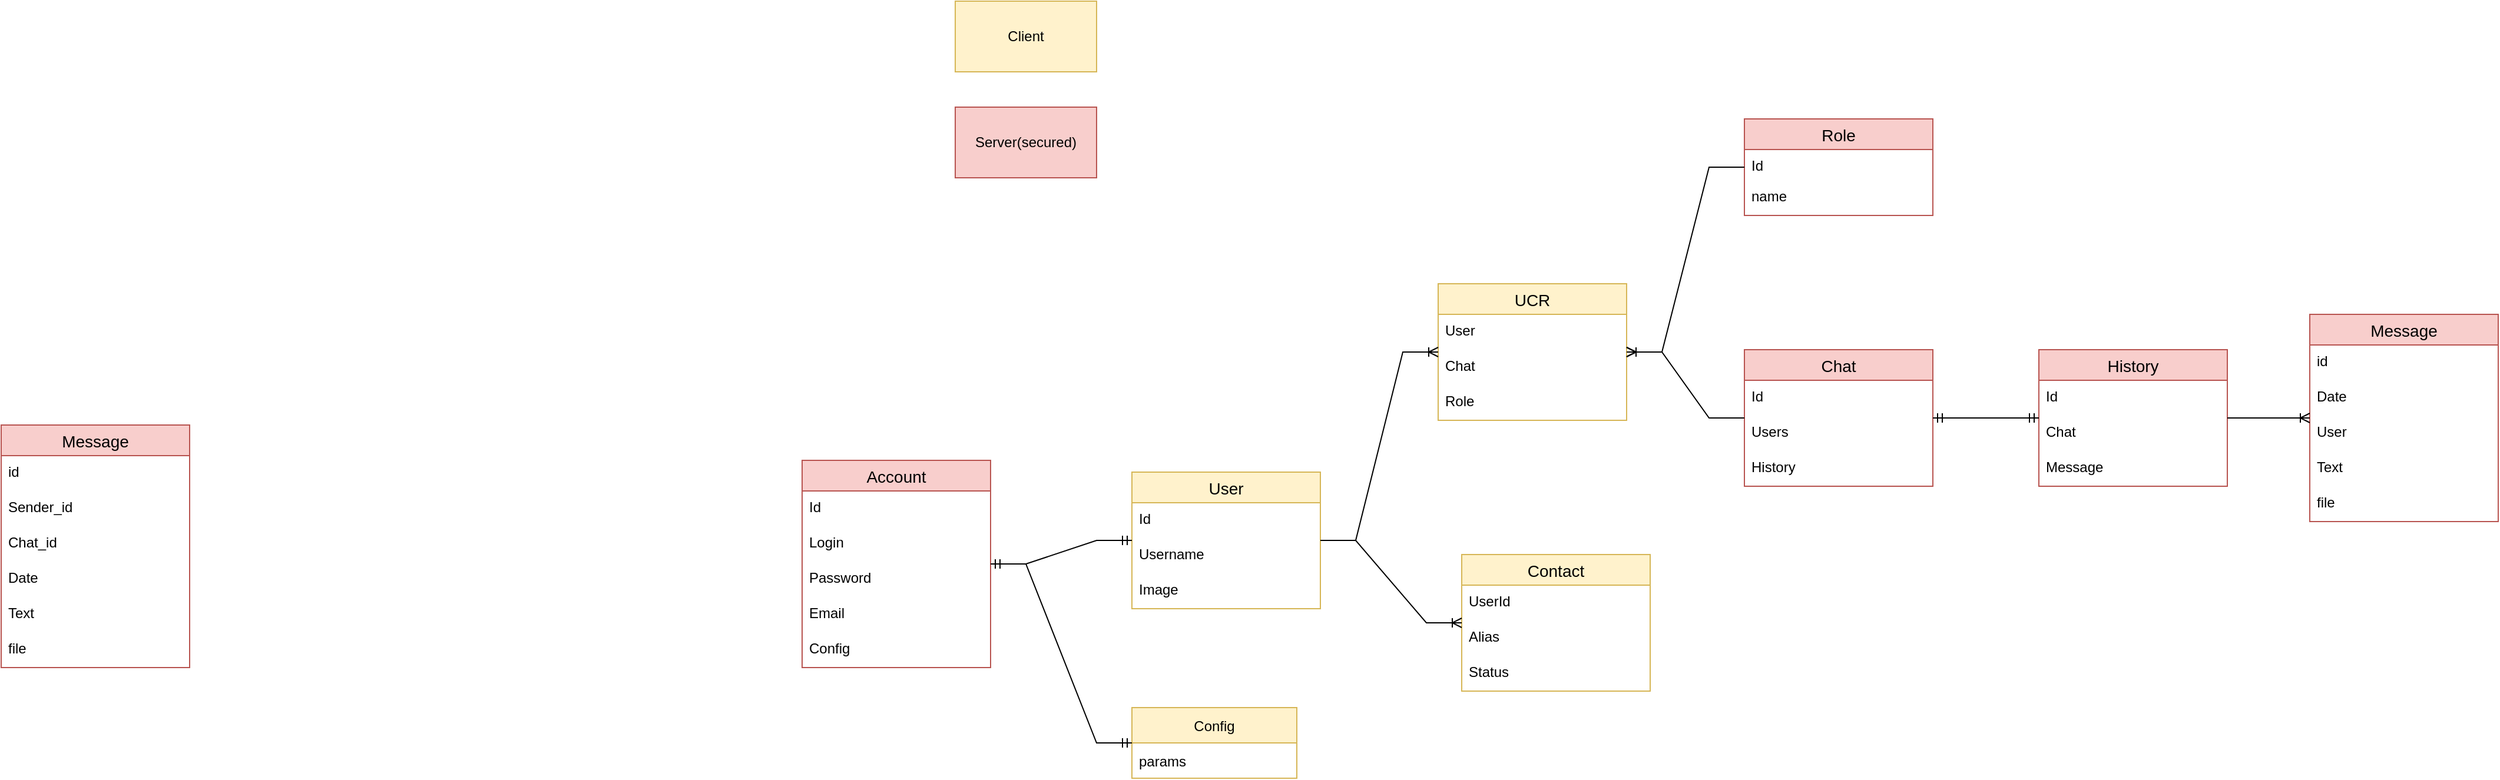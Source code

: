 <mxfile version="19.0.3" type="device" pages="6"><diagram id="R2lEEEUBdFMjLlhIrx00" name="DB"><mxGraphModel dx="2591" dy="898" grid="1" gridSize="10" guides="1" tooltips="1" connect="1" arrows="1" fold="1" page="1" pageScale="1" pageWidth="1169" pageHeight="827" background="#FFFFFF" math="0" shadow="0" extFonts="Permanent Marker^https://fonts.googleapis.com/css?family=Permanent+Marker"><root><mxCell id="0"/><mxCell id="1" parent="0"/><mxCell id="-1a0NbilGrQ_6agDPdfm-17" value="User" style="swimlane;fontStyle=0;childLayout=stackLayout;horizontal=1;startSize=26;horizontalStack=0;resizeParent=1;resizeParentMax=0;resizeLast=0;collapsible=1;marginBottom=0;align=center;fontSize=14;fillColor=#fff2cc;strokeColor=#d6b656;" parent="1" vertex="1"><mxGeometry y="440" width="160" height="116" as="geometry"/></mxCell><mxCell id="-1a0NbilGrQ_6agDPdfm-18" value="Id" style="text;strokeColor=none;fillColor=none;spacingLeft=4;spacingRight=4;overflow=hidden;rotatable=0;points=[[0,0.5],[1,0.5]];portConstraint=eastwest;fontSize=12;" parent="-1a0NbilGrQ_6agDPdfm-17" vertex="1"><mxGeometry y="26" width="160" height="30" as="geometry"/></mxCell><mxCell id="-1a0NbilGrQ_6agDPdfm-19" value="Username " style="text;strokeColor=none;fillColor=none;spacingLeft=4;spacingRight=4;overflow=hidden;rotatable=0;points=[[0,0.5],[1,0.5]];portConstraint=eastwest;fontSize=12;" parent="-1a0NbilGrQ_6agDPdfm-17" vertex="1"><mxGeometry y="56" width="160" height="30" as="geometry"/></mxCell><mxCell id="8l3aoDlcYQnAMy_f-E5n-1" value="Image" style="text;strokeColor=none;fillColor=none;spacingLeft=4;spacingRight=4;overflow=hidden;rotatable=0;points=[[0,0.5],[1,0.5]];portConstraint=eastwest;fontSize=12;" parent="-1a0NbilGrQ_6agDPdfm-17" vertex="1"><mxGeometry y="86" width="160" height="30" as="geometry"/></mxCell><mxCell id="-1a0NbilGrQ_6agDPdfm-21" value="Role" style="swimlane;fontStyle=0;childLayout=stackLayout;horizontal=1;startSize=26;horizontalStack=0;resizeParent=1;resizeParentMax=0;resizeLast=0;collapsible=1;marginBottom=0;align=center;fontSize=14;fillColor=#f8cecc;strokeColor=#b85450;" parent="1" vertex="1"><mxGeometry x="520" y="140" width="160" height="82" as="geometry"/></mxCell><mxCell id="-1a0NbilGrQ_6agDPdfm-22" value="Id" style="text;strokeColor=none;fillColor=none;spacingLeft=4;spacingRight=4;overflow=hidden;rotatable=0;points=[[0,0.5],[1,0.5]];portConstraint=eastwest;fontSize=12;" parent="-1a0NbilGrQ_6agDPdfm-21" vertex="1"><mxGeometry y="26" width="160" height="26" as="geometry"/></mxCell><mxCell id="-1a0NbilGrQ_6agDPdfm-23" value="name" style="text;strokeColor=none;fillColor=none;spacingLeft=4;spacingRight=4;overflow=hidden;rotatable=0;points=[[0,0.5],[1,0.5]];portConstraint=eastwest;fontSize=12;" parent="-1a0NbilGrQ_6agDPdfm-21" vertex="1"><mxGeometry y="52" width="160" height="30" as="geometry"/></mxCell><mxCell id="cyFJvBOJ71rGkiXKfTyn-1" value="Chat" style="swimlane;fontStyle=0;childLayout=stackLayout;horizontal=1;startSize=26;horizontalStack=0;resizeParent=1;resizeParentMax=0;resizeLast=0;collapsible=1;marginBottom=0;align=center;fontSize=14;fillColor=#f8cecc;strokeColor=#b85450;" parent="1" vertex="1"><mxGeometry x="520" y="336" width="160" height="116" as="geometry"/></mxCell><mxCell id="cyFJvBOJ71rGkiXKfTyn-2" value="Id" style="text;strokeColor=none;fillColor=none;spacingLeft=4;spacingRight=4;overflow=hidden;rotatable=0;points=[[0,0.5],[1,0.5]];portConstraint=eastwest;fontSize=12;" parent="cyFJvBOJ71rGkiXKfTyn-1" vertex="1"><mxGeometry y="26" width="160" height="30" as="geometry"/></mxCell><mxCell id="cyFJvBOJ71rGkiXKfTyn-3" value="Users" style="text;strokeColor=none;fillColor=none;spacingLeft=4;spacingRight=4;overflow=hidden;rotatable=0;points=[[0,0.5],[1,0.5]];portConstraint=eastwest;fontSize=12;" parent="cyFJvBOJ71rGkiXKfTyn-1" vertex="1"><mxGeometry y="56" width="160" height="30" as="geometry"/></mxCell><mxCell id="cyFJvBOJ71rGkiXKfTyn-4" value="History" style="text;strokeColor=none;fillColor=none;spacingLeft=4;spacingRight=4;overflow=hidden;rotatable=0;points=[[0,0.5],[1,0.5]];portConstraint=eastwest;fontSize=12;" parent="cyFJvBOJ71rGkiXKfTyn-1" vertex="1"><mxGeometry y="86" width="160" height="30" as="geometry"/></mxCell><mxCell id="cyFJvBOJ71rGkiXKfTyn-5" value="UCR" style="swimlane;fontStyle=0;childLayout=stackLayout;horizontal=1;startSize=26;horizontalStack=0;resizeParent=1;resizeParentMax=0;resizeLast=0;collapsible=1;marginBottom=0;align=center;fontSize=14;fillColor=#fff2cc;strokeColor=#d6b656;" parent="1" vertex="1"><mxGeometry x="260" y="280" width="160" height="116" as="geometry"/></mxCell><mxCell id="cyFJvBOJ71rGkiXKfTyn-6" value="User" style="text;strokeColor=none;fillColor=none;spacingLeft=4;spacingRight=4;overflow=hidden;rotatable=0;points=[[0,0.5],[1,0.5]];portConstraint=eastwest;fontSize=12;" parent="cyFJvBOJ71rGkiXKfTyn-5" vertex="1"><mxGeometry y="26" width="160" height="30" as="geometry"/></mxCell><mxCell id="cyFJvBOJ71rGkiXKfTyn-7" value="Chat" style="text;strokeColor=none;fillColor=none;spacingLeft=4;spacingRight=4;overflow=hidden;rotatable=0;points=[[0,0.5],[1,0.5]];portConstraint=eastwest;fontSize=12;" parent="cyFJvBOJ71rGkiXKfTyn-5" vertex="1"><mxGeometry y="56" width="160" height="30" as="geometry"/></mxCell><mxCell id="cyFJvBOJ71rGkiXKfTyn-24" value="Role" style="text;strokeColor=none;fillColor=none;spacingLeft=4;spacingRight=4;overflow=hidden;rotatable=0;points=[[0,0.5],[1,0.5]];portConstraint=eastwest;fontSize=12;" parent="cyFJvBOJ71rGkiXKfTyn-5" vertex="1"><mxGeometry y="86" width="160" height="30" as="geometry"/></mxCell><mxCell id="cyFJvBOJ71rGkiXKfTyn-9" value="History" style="swimlane;fontStyle=0;childLayout=stackLayout;horizontal=1;startSize=26;horizontalStack=0;resizeParent=1;resizeParentMax=0;resizeLast=0;collapsible=1;marginBottom=0;align=center;fontSize=14;fillColor=#f8cecc;strokeColor=#b85450;" parent="1" vertex="1"><mxGeometry x="770" y="336" width="160" height="116" as="geometry"/></mxCell><mxCell id="cyFJvBOJ71rGkiXKfTyn-10" value="Id" style="text;strokeColor=none;fillColor=none;spacingLeft=4;spacingRight=4;overflow=hidden;rotatable=0;points=[[0,0.5],[1,0.5]];portConstraint=eastwest;fontSize=12;" parent="cyFJvBOJ71rGkiXKfTyn-9" vertex="1"><mxGeometry y="26" width="160" height="30" as="geometry"/></mxCell><mxCell id="nT5BykxamouiluR0Fszh-7" value="Chat" style="text;strokeColor=none;fillColor=none;spacingLeft=4;spacingRight=4;overflow=hidden;rotatable=0;points=[[0,0.5],[1,0.5]];portConstraint=eastwest;fontSize=12;" vertex="1" parent="cyFJvBOJ71rGkiXKfTyn-9"><mxGeometry y="56" width="160" height="30" as="geometry"/></mxCell><mxCell id="cyFJvBOJ71rGkiXKfTyn-12" value="Message" style="text;strokeColor=none;fillColor=none;spacingLeft=4;spacingRight=4;overflow=hidden;rotatable=0;points=[[0,0.5],[1,0.5]];portConstraint=eastwest;fontSize=12;" parent="cyFJvBOJ71rGkiXKfTyn-9" vertex="1"><mxGeometry y="86" width="160" height="30" as="geometry"/></mxCell><mxCell id="cyFJvBOJ71rGkiXKfTyn-14" value="Message" style="swimlane;fontStyle=0;childLayout=stackLayout;horizontal=1;startSize=26;horizontalStack=0;resizeParent=1;resizeParentMax=0;resizeLast=0;collapsible=1;marginBottom=0;align=center;fontSize=14;fillColor=#f8cecc;strokeColor=#b85450;" parent="1" vertex="1"><mxGeometry x="1000" y="306" width="160" height="176" as="geometry"/></mxCell><mxCell id="cyFJvBOJ71rGkiXKfTyn-15" value="id" style="text;strokeColor=none;fillColor=none;spacingLeft=4;spacingRight=4;overflow=hidden;rotatable=0;points=[[0,0.5],[1,0.5]];portConstraint=eastwest;fontSize=12;" parent="cyFJvBOJ71rGkiXKfTyn-14" vertex="1"><mxGeometry y="26" width="160" height="30" as="geometry"/></mxCell><mxCell id="cyFJvBOJ71rGkiXKfTyn-16" value="Date" style="text;strokeColor=none;fillColor=none;spacingLeft=4;spacingRight=4;overflow=hidden;rotatable=0;points=[[0,0.5],[1,0.5]];portConstraint=eastwest;fontSize=12;" parent="cyFJvBOJ71rGkiXKfTyn-14" vertex="1"><mxGeometry y="56" width="160" height="30" as="geometry"/></mxCell><mxCell id="cyFJvBOJ71rGkiXKfTyn-17" value="User" style="text;strokeColor=none;fillColor=none;spacingLeft=4;spacingRight=4;overflow=hidden;rotatable=0;points=[[0,0.5],[1,0.5]];portConstraint=eastwest;fontSize=12;" parent="cyFJvBOJ71rGkiXKfTyn-14" vertex="1"><mxGeometry y="86" width="160" height="30" as="geometry"/></mxCell><mxCell id="cyFJvBOJ71rGkiXKfTyn-18" value="Text" style="text;strokeColor=none;fillColor=none;spacingLeft=4;spacingRight=4;overflow=hidden;rotatable=0;points=[[0,0.5],[1,0.5]];portConstraint=eastwest;fontSize=12;" parent="cyFJvBOJ71rGkiXKfTyn-14" vertex="1"><mxGeometry y="116" width="160" height="30" as="geometry"/></mxCell><mxCell id="AOAYoX24i0HoAqSOP0EP-1" value="file" style="text;strokeColor=none;fillColor=none;spacingLeft=4;spacingRight=4;overflow=hidden;rotatable=0;points=[[0,0.5],[1,0.5]];portConstraint=eastwest;fontSize=12;" parent="cyFJvBOJ71rGkiXKfTyn-14" vertex="1"><mxGeometry y="146" width="160" height="30" as="geometry"/></mxCell><mxCell id="cyFJvBOJ71rGkiXKfTyn-19" value="" style="edgeStyle=entityRelationEdgeStyle;fontSize=12;html=1;endArrow=ERoneToMany;rounded=0;" parent="1" source="cyFJvBOJ71rGkiXKfTyn-9" target="cyFJvBOJ71rGkiXKfTyn-14" edge="1"><mxGeometry width="100" height="100" relative="1" as="geometry"><mxPoint x="820" y="700" as="sourcePoint"/><mxPoint x="920" y="600" as="targetPoint"/></mxGeometry></mxCell><mxCell id="cyFJvBOJ71rGkiXKfTyn-20" value="" style="edgeStyle=entityRelationEdgeStyle;fontSize=12;html=1;endArrow=ERmandOne;startArrow=ERmandOne;rounded=0;" parent="1" source="cyFJvBOJ71rGkiXKfTyn-1" target="cyFJvBOJ71rGkiXKfTyn-9" edge="1"><mxGeometry width="100" height="100" relative="1" as="geometry"><mxPoint x="760" y="650" as="sourcePoint"/><mxPoint x="860" y="550" as="targetPoint"/></mxGeometry></mxCell><mxCell id="cyFJvBOJ71rGkiXKfTyn-21" value="" style="edgeStyle=entityRelationEdgeStyle;fontSize=12;html=1;endArrow=ERoneToMany;rounded=0;" parent="1" source="cyFJvBOJ71rGkiXKfTyn-1" target="cyFJvBOJ71rGkiXKfTyn-5" edge="1"><mxGeometry width="100" height="100" relative="1" as="geometry"><mxPoint x="420" y="590" as="sourcePoint"/><mxPoint x="520" y="490" as="targetPoint"/></mxGeometry></mxCell><mxCell id="cyFJvBOJ71rGkiXKfTyn-23" value="" style="edgeStyle=entityRelationEdgeStyle;fontSize=12;html=1;endArrow=ERoneToMany;rounded=0;" parent="1" source="-1a0NbilGrQ_6agDPdfm-17" target="cyFJvBOJ71rGkiXKfTyn-5" edge="1"><mxGeometry width="100" height="100" relative="1" as="geometry"><mxPoint x="240" y="640" as="sourcePoint"/><mxPoint x="340" y="540" as="targetPoint"/></mxGeometry></mxCell><mxCell id="cyFJvBOJ71rGkiXKfTyn-29" value="" style="edgeStyle=entityRelationEdgeStyle;fontSize=12;html=1;endArrow=ERoneToMany;rounded=0;" parent="1" source="-1a0NbilGrQ_6agDPdfm-21" target="cyFJvBOJ71rGkiXKfTyn-5" edge="1"><mxGeometry width="100" height="100" relative="1" as="geometry"><mxPoint x="490" y="280" as="sourcePoint"/><mxPoint x="320" y="123" as="targetPoint"/></mxGeometry></mxCell><mxCell id="qBEAsmjz6KWp6QsZXKsI-2" value="Account" style="swimlane;fontStyle=0;childLayout=stackLayout;horizontal=1;startSize=26;horizontalStack=0;resizeParent=1;resizeParentMax=0;resizeLast=0;collapsible=1;marginBottom=0;align=center;fontSize=14;fillColor=#f8cecc;strokeColor=#b85450;" parent="1" vertex="1"><mxGeometry x="-280" y="430" width="160" height="176" as="geometry"/></mxCell><mxCell id="qBEAsmjz6KWp6QsZXKsI-7" value="Id" style="text;strokeColor=none;fillColor=none;spacingLeft=4;spacingRight=4;overflow=hidden;rotatable=0;points=[[0,0.5],[1,0.5]];portConstraint=eastwest;fontSize=12;" parent="qBEAsmjz6KWp6QsZXKsI-2" vertex="1"><mxGeometry y="26" width="160" height="30" as="geometry"/></mxCell><mxCell id="qBEAsmjz6KWp6QsZXKsI-3" value="Login" style="text;strokeColor=none;fillColor=none;spacingLeft=4;spacingRight=4;overflow=hidden;rotatable=0;points=[[0,0.5],[1,0.5]];portConstraint=eastwest;fontSize=12;" parent="qBEAsmjz6KWp6QsZXKsI-2" vertex="1"><mxGeometry y="56" width="160" height="30" as="geometry"/></mxCell><mxCell id="qBEAsmjz6KWp6QsZXKsI-4" value="Password" style="text;strokeColor=none;fillColor=none;spacingLeft=4;spacingRight=4;overflow=hidden;rotatable=0;points=[[0,0.5],[1,0.5]];portConstraint=eastwest;fontSize=12;" parent="qBEAsmjz6KWp6QsZXKsI-2" vertex="1"><mxGeometry y="86" width="160" height="30" as="geometry"/></mxCell><mxCell id="qBEAsmjz6KWp6QsZXKsI-5" value="Email" style="text;strokeColor=none;fillColor=none;spacingLeft=4;spacingRight=4;overflow=hidden;rotatable=0;points=[[0,0.5],[1,0.5]];portConstraint=eastwest;fontSize=12;" parent="qBEAsmjz6KWp6QsZXKsI-2" vertex="1"><mxGeometry y="116" width="160" height="30" as="geometry"/></mxCell><mxCell id="nT5BykxamouiluR0Fszh-1" value="Config" style="text;strokeColor=none;fillColor=none;spacingLeft=4;spacingRight=4;overflow=hidden;rotatable=0;points=[[0,0.5],[1,0.5]];portConstraint=eastwest;fontSize=12;" vertex="1" parent="qBEAsmjz6KWp6QsZXKsI-2"><mxGeometry y="146" width="160" height="30" as="geometry"/></mxCell><mxCell id="qBEAsmjz6KWp6QsZXKsI-6" value="" style="edgeStyle=entityRelationEdgeStyle;fontSize=12;html=1;endArrow=ERmandOne;startArrow=ERmandOne;rounded=0;" parent="1" source="qBEAsmjz6KWp6QsZXKsI-2" target="-1a0NbilGrQ_6agDPdfm-17" edge="1"><mxGeometry width="100" height="100" relative="1" as="geometry"><mxPoint x="-10" y="690" as="sourcePoint"/><mxPoint x="90" y="590" as="targetPoint"/></mxGeometry></mxCell><mxCell id="qBEAsmjz6KWp6QsZXKsI-9" value="Contact" style="swimlane;fontStyle=0;childLayout=stackLayout;horizontal=1;startSize=26;horizontalStack=0;resizeParent=1;resizeParentMax=0;resizeLast=0;collapsible=1;marginBottom=0;align=center;fontSize=14;fillColor=#fff2cc;strokeColor=#d6b656;" parent="1" vertex="1"><mxGeometry x="280" y="510" width="160" height="116" as="geometry"/></mxCell><mxCell id="qBEAsmjz6KWp6QsZXKsI-10" value="UserId" style="text;strokeColor=none;fillColor=none;spacingLeft=4;spacingRight=4;overflow=hidden;rotatable=0;points=[[0,0.5],[1,0.5]];portConstraint=eastwest;fontSize=12;" parent="qBEAsmjz6KWp6QsZXKsI-9" vertex="1"><mxGeometry y="26" width="160" height="30" as="geometry"/></mxCell><mxCell id="qBEAsmjz6KWp6QsZXKsI-15" value="Alias" style="text;strokeColor=none;fillColor=none;spacingLeft=4;spacingRight=4;overflow=hidden;rotatable=0;points=[[0,0.5],[1,0.5]];portConstraint=eastwest;fontSize=12;" parent="qBEAsmjz6KWp6QsZXKsI-9" vertex="1"><mxGeometry y="56" width="160" height="30" as="geometry"/></mxCell><mxCell id="8l3aoDlcYQnAMy_f-E5n-3" value="Status" style="text;strokeColor=none;fillColor=none;spacingLeft=4;spacingRight=4;overflow=hidden;rotatable=0;points=[[0,0.5],[1,0.5]];portConstraint=eastwest;fontSize=12;" parent="qBEAsmjz6KWp6QsZXKsI-9" vertex="1"><mxGeometry y="86" width="160" height="30" as="geometry"/></mxCell><mxCell id="qBEAsmjz6KWp6QsZXKsI-13" value="" style="edgeStyle=entityRelationEdgeStyle;fontSize=12;html=1;endArrow=ERoneToMany;rounded=0;" parent="1" source="-1a0NbilGrQ_6agDPdfm-17" target="qBEAsmjz6KWp6QsZXKsI-9" edge="1"><mxGeometry width="100" height="100" relative="1" as="geometry"><mxPoint x="-10" y="750" as="sourcePoint"/><mxPoint x="90" y="650" as="targetPoint"/></mxGeometry></mxCell><mxCell id="qBEAsmjz6KWp6QsZXKsI-27" value="Client" style="whiteSpace=wrap;html=1;fillColor=#fff2cc;strokeColor=#d6b656;" parent="1" vertex="1"><mxGeometry x="-150" y="40" width="120" height="60" as="geometry"/></mxCell><mxCell id="qBEAsmjz6KWp6QsZXKsI-28" value="Server(secured)" style="whiteSpace=wrap;html=1;fillColor=#f8cecc;strokeColor=#b85450;" parent="1" vertex="1"><mxGeometry x="-150" y="130" width="120" height="60" as="geometry"/></mxCell><mxCell id="NZUuyWkwzVSbEr2UtU-v-1" value="Message" style="swimlane;fontStyle=0;childLayout=stackLayout;horizontal=1;startSize=26;horizontalStack=0;resizeParent=1;resizeParentMax=0;resizeLast=0;collapsible=1;marginBottom=0;align=center;fontSize=14;fillColor=#f8cecc;strokeColor=#b85450;" parent="1" vertex="1"><mxGeometry x="-960" y="400" width="160" height="206" as="geometry"/></mxCell><mxCell id="NZUuyWkwzVSbEr2UtU-v-2" value="id" style="text;strokeColor=none;fillColor=none;spacingLeft=4;spacingRight=4;overflow=hidden;rotatable=0;points=[[0,0.5],[1,0.5]];portConstraint=eastwest;fontSize=12;" parent="NZUuyWkwzVSbEr2UtU-v-1" vertex="1"><mxGeometry y="26" width="160" height="30" as="geometry"/></mxCell><mxCell id="NZUuyWkwzVSbEr2UtU-v-4" value="Sender_id" style="text;strokeColor=none;fillColor=none;spacingLeft=4;spacingRight=4;overflow=hidden;rotatable=0;points=[[0,0.5],[1,0.5]];portConstraint=eastwest;fontSize=12;" parent="NZUuyWkwzVSbEr2UtU-v-1" vertex="1"><mxGeometry y="56" width="160" height="30" as="geometry"/></mxCell><mxCell id="NZUuyWkwzVSbEr2UtU-v-7" value="Chat_id" style="text;strokeColor=none;fillColor=none;spacingLeft=4;spacingRight=4;overflow=hidden;rotatable=0;points=[[0,0.5],[1,0.5]];portConstraint=eastwest;fontSize=12;" parent="NZUuyWkwzVSbEr2UtU-v-1" vertex="1"><mxGeometry y="86" width="160" height="30" as="geometry"/></mxCell><mxCell id="NZUuyWkwzVSbEr2UtU-v-3" value="Date" style="text;strokeColor=none;fillColor=none;spacingLeft=4;spacingRight=4;overflow=hidden;rotatable=0;points=[[0,0.5],[1,0.5]];portConstraint=eastwest;fontSize=12;" parent="NZUuyWkwzVSbEr2UtU-v-1" vertex="1"><mxGeometry y="116" width="160" height="30" as="geometry"/></mxCell><mxCell id="NZUuyWkwzVSbEr2UtU-v-5" value="Text" style="text;strokeColor=none;fillColor=none;spacingLeft=4;spacingRight=4;overflow=hidden;rotatable=0;points=[[0,0.5],[1,0.5]];portConstraint=eastwest;fontSize=12;" parent="NZUuyWkwzVSbEr2UtU-v-1" vertex="1"><mxGeometry y="146" width="160" height="30" as="geometry"/></mxCell><mxCell id="NZUuyWkwzVSbEr2UtU-v-6" value="file" style="text;strokeColor=none;fillColor=none;spacingLeft=4;spacingRight=4;overflow=hidden;rotatable=0;points=[[0,0.5],[1,0.5]];portConstraint=eastwest;fontSize=12;" parent="NZUuyWkwzVSbEr2UtU-v-1" vertex="1"><mxGeometry y="176" width="160" height="30" as="geometry"/></mxCell><mxCell id="nT5BykxamouiluR0Fszh-2" value="Config" style="swimlane;fontStyle=0;childLayout=stackLayout;horizontal=1;startSize=30;horizontalStack=0;resizeParent=1;resizeParentMax=0;resizeLast=0;collapsible=1;marginBottom=0;fontSize=12;fillColor=#fff2cc;strokeColor=#d6b656;" vertex="1" parent="1"><mxGeometry y="640" width="140" height="60" as="geometry"/></mxCell><mxCell id="nT5BykxamouiluR0Fszh-5" value="params" style="text;strokeColor=none;fillColor=none;align=left;verticalAlign=middle;spacingLeft=4;spacingRight=4;overflow=hidden;points=[[0,0.5],[1,0.5]];portConstraint=eastwest;rotatable=0;fontSize=12;" vertex="1" parent="nT5BykxamouiluR0Fszh-2"><mxGeometry y="30" width="140" height="30" as="geometry"/></mxCell><mxCell id="nT5BykxamouiluR0Fszh-6" value="" style="edgeStyle=entityRelationEdgeStyle;fontSize=12;html=1;endArrow=ERmandOne;startArrow=ERmandOne;rounded=0;" edge="1" parent="1" source="qBEAsmjz6KWp6QsZXKsI-2" target="nT5BykxamouiluR0Fszh-2"><mxGeometry width="100" height="100" relative="1" as="geometry"><mxPoint x="-90" y="790" as="sourcePoint"/><mxPoint x="10" y="690" as="targetPoint"/></mxGeometry></mxCell></root></mxGraphModel></diagram><diagram id="mkOMO_T_XDhBKNaTzUGB" name="NetworkArch"><mxGraphModel dx="1422" dy="898" grid="1" gridSize="10" guides="1" tooltips="1" connect="1" arrows="1" fold="1" page="1" pageScale="1" pageWidth="1169" pageHeight="827" math="0" shadow="0"><root><mxCell id="0"/><mxCell id="1" parent="0"/><mxCell id="C7lolijvapM4nJcgPkDu-3" value="" style="rounded=0;whiteSpace=wrap;html=1;" parent="1" vertex="1"><mxGeometry x="170" y="260" width="610" height="290" as="geometry"/></mxCell><mxCell id="Gd_tLZE-hKotS54orOn5-16" value="Ethernet&lt;br&gt;&amp;lt;VariousAddresses&amp;gt;" style="ellipse;shape=cloud;whiteSpace=wrap;html=1;align=center;" parent="1" vertex="1"><mxGeometry x="10" y="560" width="640" height="340" as="geometry"/></mxCell><mxCell id="Gd_tLZE-hKotS54orOn5-1" value="Client&lt;br&gt;[Default]&lt;br&gt;&amp;lt;addr1&amp;gt;" style="whiteSpace=wrap;html=1;" parent="1" vertex="1"><mxGeometry x="150" y="650" width="120" height="60" as="geometry"/></mxCell><mxCell id="Gd_tLZE-hKotS54orOn5-8" style="edgeStyle=none;rounded=0;orthogonalLoop=1;jettySize=auto;html=1;endArrow=classic;endFill=1;" parent="1" source="Gd_tLZE-hKotS54orOn5-2" target="Gd_tLZE-hKotS54orOn5-20" edge="1"><mxGeometry relative="1" as="geometry"/></mxCell><mxCell id="Gd_tLZE-hKotS54orOn5-9" value="msg" style="edgeLabel;html=1;align=center;verticalAlign=middle;resizable=0;points=[];" parent="Gd_tLZE-hKotS54orOn5-8" vertex="1" connectable="0"><mxGeometry x="-0.16" y="-1" relative="1" as="geometry"><mxPoint as="offset"/></mxGeometry></mxCell><mxCell id="Gd_tLZE-hKotS54orOn5-2" value="Client&lt;br&gt;[Default]&lt;br&gt;&amp;lt;addr2&amp;gt;" style="whiteSpace=wrap;html=1;" parent="1" vertex="1"><mxGeometry x="290" y="650" width="120" height="60" as="geometry"/></mxCell><mxCell id="Gd_tLZE-hKotS54orOn5-3" value="Client&lt;br&gt;[Owner]&lt;br&gt;&amp;lt;addr3&amp;gt;" style="whiteSpace=wrap;html=1;" parent="1" vertex="1"><mxGeometry x="430" y="650" width="120" height="60" as="geometry"/></mxCell><mxCell id="Gd_tLZE-hKotS54orOn5-14" style="edgeStyle=none;rounded=0;orthogonalLoop=1;jettySize=auto;html=1;endArrow=classic;endFill=1;" parent="1" source="Gd_tLZE-hKotS54orOn5-20" target="Gd_tLZE-hKotS54orOn5-1" edge="1"><mxGeometry relative="1" as="geometry"/></mxCell><mxCell id="Gd_tLZE-hKotS54orOn5-15" value="msg" style="edgeLabel;html=1;align=center;verticalAlign=middle;resizable=0;points=[];" parent="Gd_tLZE-hKotS54orOn5-14" vertex="1" connectable="0"><mxGeometry x="0.236" y="1" relative="1" as="geometry"><mxPoint as="offset"/></mxGeometry></mxCell><mxCell id="Gd_tLZE-hKotS54orOn5-18" style="edgeStyle=none;rounded=0;orthogonalLoop=1;jettySize=auto;html=1;endArrow=classic;endFill=1;startArrow=classic;startFill=1;" parent="1" source="Gd_tLZE-hKotS54orOn5-20" target="Gd_tLZE-hKotS54orOn5-19" edge="1"><mxGeometry relative="1" as="geometry"/></mxCell><mxCell id="C7lolijvapM4nJcgPkDu-1" value="192.168.S.N/24 : n" style="text;html=1;align=center;verticalAlign=middle;resizable=0;points=[];autosize=1;strokeColor=none;fillColor=none;" parent="1" vertex="1"><mxGeometry x="505" y="350" width="120" height="20" as="geometry"/></mxCell><mxCell id="Gd_tLZE-hKotS54orOn5-10" style="edgeStyle=none;rounded=0;orthogonalLoop=1;jettySize=auto;html=1;endArrow=classic;endFill=1;" parent="1" source="Gd_tLZE-hKotS54orOn5-3" target="Gd_tLZE-hKotS54orOn5-20" edge="1"><mxGeometry relative="1" as="geometry"/></mxCell><mxCell id="Gd_tLZE-hKotS54orOn5-11" value="Command" style="edgeLabel;html=1;align=center;verticalAlign=middle;resizable=0;points=[];" parent="Gd_tLZE-hKotS54orOn5-10" vertex="1" connectable="0"><mxGeometry x="-0.185" y="-1" relative="1" as="geometry"><mxPoint as="offset"/></mxGeometry></mxCell><mxCell id="C7lolijvapM4nJcgPkDu-2" value="192.168.S.N/24 : n" style="text;html=1;align=center;verticalAlign=middle;resizable=0;points=[];autosize=1;strokeColor=none;fillColor=none;" parent="1" vertex="1"><mxGeometry x="300" y="330" width="120" height="20" as="geometry"/></mxCell><mxCell id="C7lolijvapM4nJcgPkDu-5" value="A.A.A.A:P (domain.name:port)" style="text;html=1;align=center;verticalAlign=middle;resizable=0;points=[];autosize=1;strokeColor=none;fillColor=none;" parent="1" vertex="1"><mxGeometry x="370" y="240" width="180" height="20" as="geometry"/></mxCell><mxCell id="C7lolijvapM4nJcgPkDu-6" value="" style="group" parent="1" vertex="1" connectable="0"><mxGeometry x="510" y="370" width="120" height="120" as="geometry"/></mxCell><mxCell id="Gd_tLZE-hKotS54orOn5-19" value="" style="rounded=0;whiteSpace=wrap;html=1;" parent="C7lolijvapM4nJcgPkDu-6" vertex="1"><mxGeometry width="120" height="120" as="geometry"/></mxCell><mxCell id="Gd_tLZE-hKotS54orOn5-17" value="DB" style="shape=cylinder3;whiteSpace=wrap;html=1;boundedLbl=1;backgroundOutline=1;size=15;" parent="C7lolijvapM4nJcgPkDu-6" vertex="1"><mxGeometry x="30" y="20" width="60" height="80" as="geometry"/></mxCell><mxCell id="C7lolijvapM4nJcgPkDu-7" value="" style="group" parent="1" vertex="1" connectable="0"><mxGeometry x="280" y="350" width="160" height="160" as="geometry"/></mxCell><mxCell id="Gd_tLZE-hKotS54orOn5-20" value="" style="whiteSpace=wrap;html=1;aspect=fixed;" parent="C7lolijvapM4nJcgPkDu-7" vertex="1"><mxGeometry width="160" height="160" as="geometry"/></mxCell><mxCell id="Gd_tLZE-hKotS54orOn5-4" value="Server" style="whiteSpace=wrap;html=1;" parent="C7lolijvapM4nJcgPkDu-7" vertex="1"><mxGeometry x="20" y="50" width="120" height="60" as="geometry"/></mxCell></root></mxGraphModel></diagram><diagram id="fiCpVvmgu555_2ztZCt7" name="app"><mxGraphModel dx="1422" dy="898" grid="1" gridSize="10" guides="1" tooltips="1" connect="1" arrows="1" fold="1" page="1" pageScale="1" pageWidth="1169" pageHeight="827" math="0" shadow="0"><root><mxCell id="0"/><mxCell id="1" parent="0"/><mxCell id="tfGvXuccSFA5jJRTufWh-2" style="edgeStyle=none;rounded=0;orthogonalLoop=1;jettySize=auto;html=1;startArrow=none;startFill=0;endArrow=classic;endFill=1;" parent="1" source="tfGvXuccSFA5jJRTufWh-1" target="tfGvXuccSFA5jJRTufWh-3" edge="1"><mxGeometry relative="1" as="geometry"><mxPoint x="320" y="160" as="targetPoint"/></mxGeometry></mxCell><mxCell id="tfGvXuccSFA5jJRTufWh-5" style="edgeStyle=none;rounded=0;orthogonalLoop=1;jettySize=auto;html=1;startArrow=none;startFill=0;endArrow=classic;endFill=1;" parent="1" source="tfGvXuccSFA5jJRTufWh-1" target="tfGvXuccSFA5jJRTufWh-4" edge="1"><mxGeometry relative="1" as="geometry"/></mxCell><mxCell id="tfGvXuccSFA5jJRTufWh-8" style="edgeStyle=none;rounded=0;orthogonalLoop=1;jettySize=auto;html=1;startArrow=none;startFill=0;endArrow=classic;endFill=1;" parent="1" source="tfGvXuccSFA5jJRTufWh-1" target="tfGvXuccSFA5jJRTufWh-7" edge="1"><mxGeometry relative="1" as="geometry"/></mxCell><mxCell id="tfGvXuccSFA5jJRTufWh-11" style="edgeStyle=none;rounded=0;orthogonalLoop=1;jettySize=auto;html=1;entryX=0;entryY=0.5;entryDx=0;entryDy=0;startArrow=none;startFill=0;endArrow=classic;endFill=1;" parent="1" source="tfGvXuccSFA5jJRTufWh-1" target="tfGvXuccSFA5jJRTufWh-6" edge="1"><mxGeometry relative="1" as="geometry"/></mxCell><mxCell id="tfGvXuccSFA5jJRTufWh-12" style="edgeStyle=none;rounded=0;orthogonalLoop=1;jettySize=auto;html=1;startArrow=none;startFill=0;endArrow=classic;endFill=1;" parent="1" source="tfGvXuccSFA5jJRTufWh-1" target="tfGvXuccSFA5jJRTufWh-9" edge="1"><mxGeometry relative="1" as="geometry"/></mxCell><mxCell id="tfGvXuccSFA5jJRTufWh-17" style="edgeStyle=none;rounded=0;orthogonalLoop=1;jettySize=auto;html=1;startArrow=none;startFill=0;endArrow=classic;endFill=1;" parent="1" source="tfGvXuccSFA5jJRTufWh-1" target="tfGvXuccSFA5jJRTufWh-13" edge="1"><mxGeometry relative="1" as="geometry"/></mxCell><mxCell id="tfGvXuccSFA5jJRTufWh-18" style="edgeStyle=none;rounded=0;orthogonalLoop=1;jettySize=auto;html=1;startArrow=none;startFill=0;endArrow=classic;endFill=1;" parent="1" source="tfGvXuccSFA5jJRTufWh-1" target="tfGvXuccSFA5jJRTufWh-14" edge="1"><mxGeometry relative="1" as="geometry"/></mxCell><mxCell id="v2KDYQw2tWn0BY-K95_2-2" style="rounded=0;orthogonalLoop=1;jettySize=auto;html=1;startArrow=none;startFill=0;endArrow=classic;endFill=1;" parent="1" source="tfGvXuccSFA5jJRTufWh-1" target="v2KDYQw2tWn0BY-K95_2-1" edge="1"><mxGeometry relative="1" as="geometry"/></mxCell><mxCell id="tfGvXuccSFA5jJRTufWh-1" value="user" style="whiteSpace=wrap;html=1;" parent="1" vertex="1"><mxGeometry x="120" y="210" width="120" height="60" as="geometry"/></mxCell><mxCell id="tfGvXuccSFA5jJRTufWh-3" value="Send msg" style="whiteSpace=wrap;html=1;" parent="1" vertex="1"><mxGeometry x="320" y="130" width="120" height="60" as="geometry"/></mxCell><mxCell id="tfGvXuccSFA5jJRTufWh-4" value="Recive msg" style="whiteSpace=wrap;html=1;" parent="1" vertex="1"><mxGeometry x="320" y="210" width="120" height="60" as="geometry"/></mxCell><mxCell id="tfGvXuccSFA5jJRTufWh-6" value="Delete user from chat" style="whiteSpace=wrap;html=1;" parent="1" vertex="1"><mxGeometry x="320" y="384" width="120" height="60" as="geometry"/></mxCell><mxCell id="tfGvXuccSFA5jJRTufWh-7" value="CreateChat" style="whiteSpace=wrap;html=1;" parent="1" vertex="1"><mxGeometry x="320" y="300" width="120" height="60" as="geometry"/></mxCell><mxCell id="tfGvXuccSFA5jJRTufWh-9" value="Add user to chat" style="whiteSpace=wrap;html=1;" parent="1" vertex="1"><mxGeometry x="220" y="470" width="120" height="60" as="geometry"/></mxCell><mxCell id="tfGvXuccSFA5jJRTufWh-13" value="DeleteMsg from chat" style="whiteSpace=wrap;html=1;" parent="1" vertex="1"><mxGeometry x="130" y="550" width="120" height="60" as="geometry"/></mxCell><mxCell id="tfGvXuccSFA5jJRTufWh-14" value="Edit msg from chat" style="whiteSpace=wrap;html=1;" parent="1" vertex="1"><mxGeometry x="10" y="450" width="120" height="60" as="geometry"/></mxCell><mxCell id="tfGvXuccSFA5jJRTufWh-24" style="edgeStyle=none;rounded=0;orthogonalLoop=1;jettySize=auto;html=1;startArrow=none;startFill=0;endArrow=diamondThin;endFill=1;" parent="1" source="tfGvXuccSFA5jJRTufWh-19" target="tfGvXuccSFA5jJRTufWh-23" edge="1"><mxGeometry relative="1" as="geometry"/></mxCell><mxCell id="tfGvXuccSFA5jJRTufWh-19" value="Users" style="swimlane;fontStyle=0;childLayout=stackLayout;horizontal=1;startSize=30;horizontalStack=0;resizeParent=1;resizeParentMax=0;resizeLast=0;collapsible=1;marginBottom=0;" parent="1" vertex="1"><mxGeometry x="900" y="160" width="140" height="120" as="geometry"/></mxCell><mxCell id="tfGvXuccSFA5jJRTufWh-20" value="Item 1" style="text;strokeColor=none;fillColor=none;align=left;verticalAlign=middle;spacingLeft=4;spacingRight=4;overflow=hidden;points=[[0,0.5],[1,0.5]];portConstraint=eastwest;rotatable=0;" parent="tfGvXuccSFA5jJRTufWh-19" vertex="1"><mxGeometry y="30" width="140" height="30" as="geometry"/></mxCell><mxCell id="tfGvXuccSFA5jJRTufWh-21" value="Item 2" style="text;strokeColor=none;fillColor=none;align=left;verticalAlign=middle;spacingLeft=4;spacingRight=4;overflow=hidden;points=[[0,0.5],[1,0.5]];portConstraint=eastwest;rotatable=0;" parent="tfGvXuccSFA5jJRTufWh-19" vertex="1"><mxGeometry y="60" width="140" height="30" as="geometry"/></mxCell><mxCell id="tfGvXuccSFA5jJRTufWh-22" value="Item 3" style="text;strokeColor=none;fillColor=none;align=left;verticalAlign=middle;spacingLeft=4;spacingRight=4;overflow=hidden;points=[[0,0.5],[1,0.5]];portConstraint=eastwest;rotatable=0;" parent="tfGvXuccSFA5jJRTufWh-19" vertex="1"><mxGeometry y="90" width="140" height="30" as="geometry"/></mxCell><mxCell id="tfGvXuccSFA5jJRTufWh-23" value="Chat" style="rounded=0;whiteSpace=wrap;html=1;" parent="1" vertex="1"><mxGeometry x="730" y="330" width="120" height="60" as="geometry"/></mxCell><mxCell id="tfGvXuccSFA5jJRTufWh-29" style="edgeStyle=none;rounded=0;orthogonalLoop=1;jettySize=auto;html=1;startArrow=none;startFill=0;endArrow=diamondThin;endFill=1;" parent="1" source="tfGvXuccSFA5jJRTufWh-25" target="tfGvXuccSFA5jJRTufWh-23" edge="1"><mxGeometry relative="1" as="geometry"/></mxCell><mxCell id="tfGvXuccSFA5jJRTufWh-25" value="Messages" style="swimlane;fontStyle=0;childLayout=stackLayout;horizontal=1;startSize=30;horizontalStack=0;resizeParent=1;resizeParentMax=0;resizeLast=0;collapsible=1;marginBottom=0;" parent="1" vertex="1"><mxGeometry x="900" y="430" width="140" height="120" as="geometry"/></mxCell><mxCell id="tfGvXuccSFA5jJRTufWh-26" value="Item 1" style="text;strokeColor=none;fillColor=none;align=left;verticalAlign=middle;spacingLeft=4;spacingRight=4;overflow=hidden;points=[[0,0.5],[1,0.5]];portConstraint=eastwest;rotatable=0;" parent="tfGvXuccSFA5jJRTufWh-25" vertex="1"><mxGeometry y="30" width="140" height="30" as="geometry"/></mxCell><mxCell id="tfGvXuccSFA5jJRTufWh-27" value="Item 2" style="text;strokeColor=none;fillColor=none;align=left;verticalAlign=middle;spacingLeft=4;spacingRight=4;overflow=hidden;points=[[0,0.5],[1,0.5]];portConstraint=eastwest;rotatable=0;" parent="tfGvXuccSFA5jJRTufWh-25" vertex="1"><mxGeometry y="60" width="140" height="30" as="geometry"/></mxCell><mxCell id="tfGvXuccSFA5jJRTufWh-28" value="Item 3" style="text;strokeColor=none;fillColor=none;align=left;verticalAlign=middle;spacingLeft=4;spacingRight=4;overflow=hidden;points=[[0,0.5],[1,0.5]];portConstraint=eastwest;rotatable=0;" parent="tfGvXuccSFA5jJRTufWh-25" vertex="1"><mxGeometry y="90" width="140" height="30" as="geometry"/></mxCell><mxCell id="tfGvXuccSFA5jJRTufWh-34" style="edgeStyle=none;rounded=0;orthogonalLoop=1;jettySize=auto;html=1;startArrow=none;startFill=0;endArrow=diamondThin;endFill=1;" parent="1" source="tfGvXuccSFA5jJRTufWh-30" target="tfGvXuccSFA5jJRTufWh-23" edge="1"><mxGeometry relative="1" as="geometry"/></mxCell><mxCell id="tfGvXuccSFA5jJRTufWh-30" value="Roles" style="swimlane;fontStyle=0;childLayout=stackLayout;horizontal=1;startSize=30;horizontalStack=0;resizeParent=1;resizeParentMax=0;resizeLast=0;collapsible=1;marginBottom=0;" parent="1" vertex="1"><mxGeometry x="900" y="300" width="140" height="120" as="geometry"><mxRectangle x="900" y="300" width="60" height="30" as="alternateBounds"/></mxGeometry></mxCell><mxCell id="tfGvXuccSFA5jJRTufWh-31" value="Item 1" style="text;strokeColor=none;fillColor=none;align=left;verticalAlign=middle;spacingLeft=4;spacingRight=4;overflow=hidden;points=[[0,0.5],[1,0.5]];portConstraint=eastwest;rotatable=0;" parent="tfGvXuccSFA5jJRTufWh-30" vertex="1"><mxGeometry y="30" width="140" height="30" as="geometry"/></mxCell><mxCell id="tfGvXuccSFA5jJRTufWh-32" value="Item 2" style="text;strokeColor=none;fillColor=none;align=left;verticalAlign=middle;spacingLeft=4;spacingRight=4;overflow=hidden;points=[[0,0.5],[1,0.5]];portConstraint=eastwest;rotatable=0;" parent="tfGvXuccSFA5jJRTufWh-30" vertex="1"><mxGeometry y="60" width="140" height="30" as="geometry"/></mxCell><mxCell id="tfGvXuccSFA5jJRTufWh-33" value="Item 3" style="text;strokeColor=none;fillColor=none;align=left;verticalAlign=middle;spacingLeft=4;spacingRight=4;overflow=hidden;points=[[0,0.5],[1,0.5]];portConstraint=eastwest;rotatable=0;" parent="tfGvXuccSFA5jJRTufWh-30" vertex="1"><mxGeometry y="90" width="140" height="30" as="geometry"/></mxCell><mxCell id="v2KDYQw2tWn0BY-K95_2-1" value="Add Role to User" style="whiteSpace=wrap;html=1;" parent="1" vertex="1"><mxGeometry x="290" y="50" width="120" height="60" as="geometry"/></mxCell><mxCell id="UE0V5kr5ELpkdJAfSEYi-1" style="edgeStyle=none;rounded=0;orthogonalLoop=1;jettySize=auto;html=1;startArrow=none;startFill=0;endArrow=classic;endFill=1;exitX=0;exitY=0.75;exitDx=0;exitDy=0;entryX=0.75;entryY=0;entryDx=0;entryDy=0;" parent="1" source="UE0V5kr5ELpkdJAfSEYi-4" target="UE0V5kr5ELpkdJAfSEYi-6" edge="1"><mxGeometry relative="1" as="geometry"/></mxCell><mxCell id="UE0V5kr5ELpkdJAfSEYi-2" style="edgeStyle=none;rounded=0;orthogonalLoop=1;jettySize=auto;html=1;entryX=0;entryY=0.25;entryDx=0;entryDy=0;startArrow=none;startFill=0;endArrow=classic;endFill=1;" parent="1" source="UE0V5kr5ELpkdJAfSEYi-4" target="UE0V5kr5ELpkdJAfSEYi-8" edge="1"><mxGeometry relative="1" as="geometry"/></mxCell><mxCell id="UE0V5kr5ELpkdJAfSEYi-3" style="edgeStyle=none;rounded=0;orthogonalLoop=1;jettySize=auto;html=1;entryX=0;entryY=0.5;entryDx=0;entryDy=0;startArrow=none;startFill=0;endArrow=classic;endFill=1;" parent="1" source="UE0V5kr5ELpkdJAfSEYi-4" target="UE0V5kr5ELpkdJAfSEYi-9" edge="1"><mxGeometry relative="1" as="geometry"/></mxCell><mxCell id="UE0V5kr5ELpkdJAfSEYi-4" value="[Startup]&lt;br&gt;MainWIndow" style="whiteSpace=wrap;html=1;" parent="1" vertex="1"><mxGeometry x="180" y="910" width="120" height="60" as="geometry"/></mxCell><mxCell id="UE0V5kr5ELpkdJAfSEYi-5" style="edgeStyle=none;rounded=0;orthogonalLoop=1;jettySize=auto;html=1;startArrow=none;startFill=0;endArrow=classic;endFill=1;exitX=1;exitY=0.25;exitDx=0;exitDy=0;entryX=0.25;entryY=1;entryDx=0;entryDy=0;" parent="1" source="UE0V5kr5ELpkdJAfSEYi-6" target="UE0V5kr5ELpkdJAfSEYi-4" edge="1"><mxGeometry relative="1" as="geometry"><mxPoint x="180" y="980" as="targetPoint"/><Array as="points"/></mxGeometry></mxCell><mxCell id="UE0V5kr5ELpkdJAfSEYi-6" value="[if !Auth]&lt;br&gt;Login" style="whiteSpace=wrap;html=1;" parent="1" vertex="1"><mxGeometry y="1050" width="120" height="60" as="geometry"/></mxCell><mxCell id="UE0V5kr5ELpkdJAfSEYi-7" style="edgeStyle=none;rounded=0;orthogonalLoop=1;jettySize=auto;html=1;exitX=0.25;exitY=0;exitDx=0;exitDy=0;entryX=1;entryY=0.75;entryDx=0;entryDy=0;startArrow=none;startFill=0;endArrow=classic;endFill=1;" parent="1" source="UE0V5kr5ELpkdJAfSEYi-8" target="UE0V5kr5ELpkdJAfSEYi-4" edge="1"><mxGeometry relative="1" as="geometry"/></mxCell><mxCell id="UE0V5kr5ELpkdJAfSEYi-8" value="[On click AccInfo]&lt;br&gt;Account Settings" style="whiteSpace=wrap;html=1;" parent="1" vertex="1"><mxGeometry x="370" y="1040" width="120" height="60" as="geometry"/></mxCell><mxCell id="UE0V5kr5ELpkdJAfSEYi-9" value="[On Click/Hover User in Chat]&lt;br&gt;ContextMenu /&amp;nbsp;&lt;br&gt;Tip window" style="whiteSpace=wrap;html=1;" parent="1" vertex="1"><mxGeometry x="420" y="880" width="120" height="60" as="geometry"/></mxCell><mxCell id="3agL3hfeafY8QYu12X1Y-1" value="User" style="swimlane;fontStyle=0;childLayout=stackLayout;horizontal=1;startSize=26;horizontalStack=0;resizeParent=1;resizeParentMax=0;resizeLast=0;collapsible=1;marginBottom=0;align=center;fontSize=14;fillColor=#fff2cc;strokeColor=#d6b656;" parent="1" vertex="1"><mxGeometry x="1800" y="844" width="160" height="116" as="geometry"/></mxCell><mxCell id="3agL3hfeafY8QYu12X1Y-2" value="Id" style="text;strokeColor=none;fillColor=none;spacingLeft=4;spacingRight=4;overflow=hidden;rotatable=0;points=[[0,0.5],[1,0.5]];portConstraint=eastwest;fontSize=12;" parent="3agL3hfeafY8QYu12X1Y-1" vertex="1"><mxGeometry y="26" width="160" height="30" as="geometry"/></mxCell><mxCell id="3agL3hfeafY8QYu12X1Y-3" value="Username " style="text;strokeColor=none;fillColor=none;spacingLeft=4;spacingRight=4;overflow=hidden;rotatable=0;points=[[0,0.5],[1,0.5]];portConstraint=eastwest;fontSize=12;" parent="3agL3hfeafY8QYu12X1Y-1" vertex="1"><mxGeometry y="56" width="160" height="30" as="geometry"/></mxCell><mxCell id="3agL3hfeafY8QYu12X1Y-4" value="Image" style="text;strokeColor=none;fillColor=none;spacingLeft=4;spacingRight=4;overflow=hidden;rotatable=0;points=[[0,0.5],[1,0.5]];portConstraint=eastwest;fontSize=12;" parent="3agL3hfeafY8QYu12X1Y-1" vertex="1"><mxGeometry y="86" width="160" height="30" as="geometry"/></mxCell><mxCell id="3agL3hfeafY8QYu12X1Y-5" value="Role" style="swimlane;fontStyle=0;childLayout=stackLayout;horizontal=1;startSize=26;horizontalStack=0;resizeParent=1;resizeParentMax=0;resizeLast=0;collapsible=1;marginBottom=0;align=center;fontSize=14;fillColor=#f8cecc;strokeColor=#b85450;" parent="1" vertex="1"><mxGeometry x="1800" y="974" width="160" height="82" as="geometry"/></mxCell><mxCell id="3agL3hfeafY8QYu12X1Y-6" value="Id" style="text;strokeColor=none;fillColor=none;spacingLeft=4;spacingRight=4;overflow=hidden;rotatable=0;points=[[0,0.5],[1,0.5]];portConstraint=eastwest;fontSize=12;" parent="3agL3hfeafY8QYu12X1Y-5" vertex="1"><mxGeometry y="26" width="160" height="26" as="geometry"/></mxCell><mxCell id="3agL3hfeafY8QYu12X1Y-7" value="name" style="text;strokeColor=none;fillColor=none;spacingLeft=4;spacingRight=4;overflow=hidden;rotatable=0;points=[[0,0.5],[1,0.5]];portConstraint=eastwest;fontSize=12;" parent="3agL3hfeafY8QYu12X1Y-5" vertex="1"><mxGeometry y="52" width="160" height="30" as="geometry"/></mxCell><mxCell id="3agL3hfeafY8QYu12X1Y-8" value="Chat" style="swimlane;fontStyle=0;childLayout=stackLayout;horizontal=1;startSize=26;horizontalStack=0;resizeParent=1;resizeParentMax=0;resizeLast=0;collapsible=1;marginBottom=0;align=center;fontSize=14;fillColor=#f8cecc;strokeColor=#b85450;" parent="1" vertex="1"><mxGeometry x="1630" y="614" width="160" height="116" as="geometry"/></mxCell><mxCell id="3agL3hfeafY8QYu12X1Y-9" value="Id" style="text;strokeColor=none;fillColor=none;spacingLeft=4;spacingRight=4;overflow=hidden;rotatable=0;points=[[0,0.5],[1,0.5]];portConstraint=eastwest;fontSize=12;" parent="3agL3hfeafY8QYu12X1Y-8" vertex="1"><mxGeometry y="26" width="160" height="30" as="geometry"/></mxCell><mxCell id="3agL3hfeafY8QYu12X1Y-10" value="Users" style="text;strokeColor=none;fillColor=none;spacingLeft=4;spacingRight=4;overflow=hidden;rotatable=0;points=[[0,0.5],[1,0.5]];portConstraint=eastwest;fontSize=12;" parent="3agL3hfeafY8QYu12X1Y-8" vertex="1"><mxGeometry y="56" width="160" height="30" as="geometry"/></mxCell><mxCell id="3agL3hfeafY8QYu12X1Y-11" value="History" style="text;strokeColor=none;fillColor=none;spacingLeft=4;spacingRight=4;overflow=hidden;rotatable=0;points=[[0,0.5],[1,0.5]];portConstraint=eastwest;fontSize=12;" parent="3agL3hfeafY8QYu12X1Y-8" vertex="1"><mxGeometry y="86" width="160" height="30" as="geometry"/></mxCell><mxCell id="3agL3hfeafY8QYu12X1Y-12" value="UCR" style="swimlane;fontStyle=0;childLayout=stackLayout;horizontal=1;startSize=26;horizontalStack=0;resizeParent=1;resizeParentMax=0;resizeLast=0;collapsible=1;marginBottom=0;align=center;fontSize=14;fillColor=#fff2cc;strokeColor=#d6b656;" parent="1" vertex="1"><mxGeometry x="1630" y="744" width="160" height="116" as="geometry"/></mxCell><mxCell id="3agL3hfeafY8QYu12X1Y-13" value="User" style="text;strokeColor=none;fillColor=none;spacingLeft=4;spacingRight=4;overflow=hidden;rotatable=0;points=[[0,0.5],[1,0.5]];portConstraint=eastwest;fontSize=12;" parent="3agL3hfeafY8QYu12X1Y-12" vertex="1"><mxGeometry y="26" width="160" height="30" as="geometry"/></mxCell><mxCell id="3agL3hfeafY8QYu12X1Y-14" value="Chat" style="text;strokeColor=none;fillColor=none;spacingLeft=4;spacingRight=4;overflow=hidden;rotatable=0;points=[[0,0.5],[1,0.5]];portConstraint=eastwest;fontSize=12;" parent="3agL3hfeafY8QYu12X1Y-12" vertex="1"><mxGeometry y="56" width="160" height="30" as="geometry"/></mxCell><mxCell id="3agL3hfeafY8QYu12X1Y-15" value="Role" style="text;strokeColor=none;fillColor=none;spacingLeft=4;spacingRight=4;overflow=hidden;rotatable=0;points=[[0,0.5],[1,0.5]];portConstraint=eastwest;fontSize=12;" parent="3agL3hfeafY8QYu12X1Y-12" vertex="1"><mxGeometry y="86" width="160" height="30" as="geometry"/></mxCell><mxCell id="3agL3hfeafY8QYu12X1Y-16" value="History" style="swimlane;fontStyle=0;childLayout=stackLayout;horizontal=1;startSize=26;horizontalStack=0;resizeParent=1;resizeParentMax=0;resizeLast=0;collapsible=1;marginBottom=0;align=center;fontSize=14;fillColor=#f8cecc;strokeColor=#b85450;" parent="1" vertex="1"><mxGeometry x="1800" y="614" width="160" height="86" as="geometry"/></mxCell><mxCell id="3agL3hfeafY8QYu12X1Y-17" value="Id" style="text;strokeColor=none;fillColor=none;spacingLeft=4;spacingRight=4;overflow=hidden;rotatable=0;points=[[0,0.5],[1,0.5]];portConstraint=eastwest;fontSize=12;" parent="3agL3hfeafY8QYu12X1Y-16" vertex="1"><mxGeometry y="26" width="160" height="30" as="geometry"/></mxCell><mxCell id="3agL3hfeafY8QYu12X1Y-18" value="Message" style="text;strokeColor=none;fillColor=none;spacingLeft=4;spacingRight=4;overflow=hidden;rotatable=0;points=[[0,0.5],[1,0.5]];portConstraint=eastwest;fontSize=12;" parent="3agL3hfeafY8QYu12X1Y-16" vertex="1"><mxGeometry y="56" width="160" height="30" as="geometry"/></mxCell><mxCell id="3agL3hfeafY8QYu12X1Y-19" value="Message" style="swimlane;fontStyle=0;childLayout=stackLayout;horizontal=1;startSize=26;horizontalStack=0;resizeParent=1;resizeParentMax=0;resizeLast=0;collapsible=1;marginBottom=0;align=center;fontSize=14;fillColor=#f8cecc;strokeColor=#b85450;" parent="1" vertex="1"><mxGeometry x="1970" y="614" width="160" height="176" as="geometry"/></mxCell><mxCell id="3agL3hfeafY8QYu12X1Y-20" value="id" style="text;strokeColor=none;fillColor=none;spacingLeft=4;spacingRight=4;overflow=hidden;rotatable=0;points=[[0,0.5],[1,0.5]];portConstraint=eastwest;fontSize=12;" parent="3agL3hfeafY8QYu12X1Y-19" vertex="1"><mxGeometry y="26" width="160" height="30" as="geometry"/></mxCell><mxCell id="3agL3hfeafY8QYu12X1Y-21" value="Date" style="text;strokeColor=none;fillColor=none;spacingLeft=4;spacingRight=4;overflow=hidden;rotatable=0;points=[[0,0.5],[1,0.5]];portConstraint=eastwest;fontSize=12;" parent="3agL3hfeafY8QYu12X1Y-19" vertex="1"><mxGeometry y="56" width="160" height="30" as="geometry"/></mxCell><mxCell id="3agL3hfeafY8QYu12X1Y-22" value="User" style="text;strokeColor=none;fillColor=none;spacingLeft=4;spacingRight=4;overflow=hidden;rotatable=0;points=[[0,0.5],[1,0.5]];portConstraint=eastwest;fontSize=12;" parent="3agL3hfeafY8QYu12X1Y-19" vertex="1"><mxGeometry y="86" width="160" height="30" as="geometry"/></mxCell><mxCell id="3agL3hfeafY8QYu12X1Y-23" value="Text" style="text;strokeColor=none;fillColor=none;spacingLeft=4;spacingRight=4;overflow=hidden;rotatable=0;points=[[0,0.5],[1,0.5]];portConstraint=eastwest;fontSize=12;" parent="3agL3hfeafY8QYu12X1Y-19" vertex="1"><mxGeometry y="116" width="160" height="30" as="geometry"/></mxCell><mxCell id="3agL3hfeafY8QYu12X1Y-24" value="file" style="text;strokeColor=none;fillColor=none;spacingLeft=4;spacingRight=4;overflow=hidden;rotatable=0;points=[[0,0.5],[1,0.5]];portConstraint=eastwest;fontSize=12;" parent="3agL3hfeafY8QYu12X1Y-19" vertex="1"><mxGeometry y="146" width="160" height="30" as="geometry"/></mxCell><mxCell id="3agL3hfeafY8QYu12X1Y-25" value="Account" style="swimlane;fontStyle=0;childLayout=stackLayout;horizontal=1;startSize=26;horizontalStack=0;resizeParent=1;resizeParentMax=0;resizeLast=0;collapsible=1;marginBottom=0;align=center;fontSize=14;fillColor=#f8cecc;strokeColor=#b85450;" parent="1" vertex="1"><mxGeometry x="1630" y="874" width="160" height="146" as="geometry"/></mxCell><mxCell id="3agL3hfeafY8QYu12X1Y-26" value="Id" style="text;strokeColor=none;fillColor=none;spacingLeft=4;spacingRight=4;overflow=hidden;rotatable=0;points=[[0,0.5],[1,0.5]];portConstraint=eastwest;fontSize=12;" parent="3agL3hfeafY8QYu12X1Y-25" vertex="1"><mxGeometry y="26" width="160" height="30" as="geometry"/></mxCell><mxCell id="3agL3hfeafY8QYu12X1Y-27" value="Login" style="text;strokeColor=none;fillColor=none;spacingLeft=4;spacingRight=4;overflow=hidden;rotatable=0;points=[[0,0.5],[1,0.5]];portConstraint=eastwest;fontSize=12;" parent="3agL3hfeafY8QYu12X1Y-25" vertex="1"><mxGeometry y="56" width="160" height="30" as="geometry"/></mxCell><mxCell id="3agL3hfeafY8QYu12X1Y-28" value="Password" style="text;strokeColor=none;fillColor=none;spacingLeft=4;spacingRight=4;overflow=hidden;rotatable=0;points=[[0,0.5],[1,0.5]];portConstraint=eastwest;fontSize=12;" parent="3agL3hfeafY8QYu12X1Y-25" vertex="1"><mxGeometry y="86" width="160" height="30" as="geometry"/></mxCell><mxCell id="3agL3hfeafY8QYu12X1Y-29" value="Email" style="text;strokeColor=none;fillColor=none;spacingLeft=4;spacingRight=4;overflow=hidden;rotatable=0;points=[[0,0.5],[1,0.5]];portConstraint=eastwest;fontSize=12;" parent="3agL3hfeafY8QYu12X1Y-25" vertex="1"><mxGeometry y="116" width="160" height="30" as="geometry"/></mxCell><mxCell id="3agL3hfeafY8QYu12X1Y-30" value="Contact" style="swimlane;fontStyle=0;childLayout=stackLayout;horizontal=1;startSize=26;horizontalStack=0;resizeParent=1;resizeParentMax=0;resizeLast=0;collapsible=1;marginBottom=0;align=center;fontSize=14;fillColor=#fff2cc;strokeColor=#d6b656;" parent="1" vertex="1"><mxGeometry x="1800" y="714" width="160" height="116" as="geometry"/></mxCell><mxCell id="3agL3hfeafY8QYu12X1Y-31" value="UserId" style="text;strokeColor=none;fillColor=none;spacingLeft=4;spacingRight=4;overflow=hidden;rotatable=0;points=[[0,0.5],[1,0.5]];portConstraint=eastwest;fontSize=12;" parent="3agL3hfeafY8QYu12X1Y-30" vertex="1"><mxGeometry y="26" width="160" height="30" as="geometry"/></mxCell><mxCell id="3agL3hfeafY8QYu12X1Y-32" value="Alias" style="text;strokeColor=none;fillColor=none;spacingLeft=4;spacingRight=4;overflow=hidden;rotatable=0;points=[[0,0.5],[1,0.5]];portConstraint=eastwest;fontSize=12;" parent="3agL3hfeafY8QYu12X1Y-30" vertex="1"><mxGeometry y="56" width="160" height="30" as="geometry"/></mxCell><mxCell id="3agL3hfeafY8QYu12X1Y-33" value="Status" style="text;strokeColor=none;fillColor=none;spacingLeft=4;spacingRight=4;overflow=hidden;rotatable=0;points=[[0,0.5],[1,0.5]];portConstraint=eastwest;fontSize=12;" parent="3agL3hfeafY8QYu12X1Y-30" vertex="1"><mxGeometry y="86" width="160" height="30" as="geometry"/></mxCell><mxCell id="3agL3hfeafY8QYu12X1Y-34" value="Message&lt;ALT&gt;" style="swimlane;fontStyle=0;childLayout=stackLayout;horizontal=1;startSize=26;horizontalStack=0;resizeParent=1;resizeParentMax=0;resizeLast=0;collapsible=1;marginBottom=0;align=center;fontSize=14;fillColor=#f8cecc;strokeColor=#b85450;" parent="1" vertex="1"><mxGeometry x="1970" y="804" width="160" height="206" as="geometry"/></mxCell><mxCell id="3agL3hfeafY8QYu12X1Y-35" value="id" style="text;strokeColor=none;fillColor=none;spacingLeft=4;spacingRight=4;overflow=hidden;rotatable=0;points=[[0,0.5],[1,0.5]];portConstraint=eastwest;fontSize=12;" parent="3agL3hfeafY8QYu12X1Y-34" vertex="1"><mxGeometry y="26" width="160" height="30" as="geometry"/></mxCell><mxCell id="3agL3hfeafY8QYu12X1Y-36" value="Sender_id" style="text;strokeColor=none;fillColor=none;spacingLeft=4;spacingRight=4;overflow=hidden;rotatable=0;points=[[0,0.5],[1,0.5]];portConstraint=eastwest;fontSize=12;" parent="3agL3hfeafY8QYu12X1Y-34" vertex="1"><mxGeometry y="56" width="160" height="30" as="geometry"/></mxCell><mxCell id="3agL3hfeafY8QYu12X1Y-37" value="Chat_id" style="text;strokeColor=none;fillColor=none;spacingLeft=4;spacingRight=4;overflow=hidden;rotatable=0;points=[[0,0.5],[1,0.5]];portConstraint=eastwest;fontSize=12;" parent="3agL3hfeafY8QYu12X1Y-34" vertex="1"><mxGeometry y="86" width="160" height="30" as="geometry"/></mxCell><mxCell id="3agL3hfeafY8QYu12X1Y-38" value="Date" style="text;strokeColor=none;fillColor=none;spacingLeft=4;spacingRight=4;overflow=hidden;rotatable=0;points=[[0,0.5],[1,0.5]];portConstraint=eastwest;fontSize=12;" parent="3agL3hfeafY8QYu12X1Y-34" vertex="1"><mxGeometry y="116" width="160" height="30" as="geometry"/></mxCell><mxCell id="3agL3hfeafY8QYu12X1Y-39" value="Text" style="text;strokeColor=none;fillColor=none;spacingLeft=4;spacingRight=4;overflow=hidden;rotatable=0;points=[[0,0.5],[1,0.5]];portConstraint=eastwest;fontSize=12;" parent="3agL3hfeafY8QYu12X1Y-34" vertex="1"><mxGeometry y="146" width="160" height="30" as="geometry"/></mxCell><mxCell id="3agL3hfeafY8QYu12X1Y-40" value="file" style="text;strokeColor=none;fillColor=none;spacingLeft=4;spacingRight=4;overflow=hidden;rotatable=0;points=[[0,0.5],[1,0.5]];portConstraint=eastwest;fontSize=12;" parent="3agL3hfeafY8QYu12X1Y-34" vertex="1"><mxGeometry y="176" width="160" height="30" as="geometry"/></mxCell><mxCell id="3agL3hfeafY8QYu12X1Y-41" style="edgeStyle=none;rounded=0;orthogonalLoop=1;jettySize=auto;html=1;startArrow=none;startFill=0;endArrow=classic;endFill=1;" parent="1" source="3agL3hfeafY8QYu12X1Y-42" target="3agL3hfeafY8QYu12X1Y-44" edge="1"><mxGeometry relative="1" as="geometry"/></mxCell><mxCell id="3agL3hfeafY8QYu12X1Y-42" value="" style="ellipse;whiteSpace=wrap;html=1;" parent="1" vertex="1"><mxGeometry x="2700" y="444" width="120" height="60" as="geometry"/></mxCell><mxCell id="3agL3hfeafY8QYu12X1Y-43" style="edgeStyle=none;rounded=0;orthogonalLoop=1;jettySize=auto;html=1;startArrow=none;startFill=0;endArrow=classic;endFill=1;" parent="1" source="3agL3hfeafY8QYu12X1Y-44" target="3agL3hfeafY8QYu12X1Y-51" edge="1"><mxGeometry relative="1" as="geometry"/></mxCell><mxCell id="3agL3hfeafY8QYu12X1Y-44" value="Пользователь запускает приложение" style="whiteSpace=wrap;html=1;" parent="1" vertex="1"><mxGeometry x="2700" y="574" width="120" height="60" as="geometry"/></mxCell><mxCell id="3agL3hfeafY8QYu12X1Y-45" style="edgeStyle=none;rounded=0;orthogonalLoop=1;jettySize=auto;html=1;entryX=0.5;entryY=0;entryDx=0;entryDy=0;startArrow=none;startFill=0;endArrow=classic;endFill=1;" parent="1" source="3agL3hfeafY8QYu12X1Y-46" target="3agL3hfeafY8QYu12X1Y-58" edge="1"><mxGeometry relative="1" as="geometry"/></mxCell><mxCell id="3agL3hfeafY8QYu12X1Y-46" value="приложение просит войти или зарегистрироваться" style="whiteSpace=wrap;html=1;" parent="1" vertex="1"><mxGeometry x="2840" y="814" width="120" height="60" as="geometry"/></mxCell><mxCell id="3agL3hfeafY8QYu12X1Y-47" style="edgeStyle=none;rounded=0;orthogonalLoop=1;jettySize=auto;html=1;entryX=0.5;entryY=0;entryDx=0;entryDy=0;startArrow=none;startFill=0;endArrow=classic;endFill=1;" parent="1" source="3agL3hfeafY8QYu12X1Y-51" target="3agL3hfeafY8QYu12X1Y-46" edge="1"><mxGeometry relative="1" as="geometry"/></mxCell><mxCell id="3agL3hfeafY8QYu12X1Y-48" value="Да" style="edgeLabel;html=1;align=center;verticalAlign=middle;resizable=0;points=[];" parent="3agL3hfeafY8QYu12X1Y-47" vertex="1" connectable="0"><mxGeometry x="-0.283" y="3" relative="1" as="geometry"><mxPoint as="offset"/></mxGeometry></mxCell><mxCell id="3agL3hfeafY8QYu12X1Y-49" style="edgeStyle=none;rounded=0;orthogonalLoop=1;jettySize=auto;html=1;exitX=0;exitY=1;exitDx=0;exitDy=0;entryX=0.5;entryY=0;entryDx=0;entryDy=0;startArrow=none;startFill=0;endArrow=classic;endFill=1;" parent="1" source="3agL3hfeafY8QYu12X1Y-51" target="3agL3hfeafY8QYu12X1Y-56" edge="1"><mxGeometry relative="1" as="geometry"><mxPoint x="2620" y="814" as="targetPoint"/></mxGeometry></mxCell><mxCell id="3agL3hfeafY8QYu12X1Y-50" value="Нет" style="edgeLabel;html=1;align=center;verticalAlign=middle;resizable=0;points=[];" parent="3agL3hfeafY8QYu12X1Y-49" vertex="1" connectable="0"><mxGeometry x="-0.348" relative="1" as="geometry"><mxPoint y="1" as="offset"/></mxGeometry></mxCell><mxCell id="3agL3hfeafY8QYu12X1Y-51" value="Первый запуск?" style="rhombus;whiteSpace=wrap;html=1;" parent="1" vertex="1"><mxGeometry x="2690" y="700" width="140" height="80" as="geometry"/></mxCell><mxCell id="3agL3hfeafY8QYu12X1Y-52" style="edgeStyle=none;rounded=0;orthogonalLoop=1;jettySize=auto;html=1;exitX=1;exitY=1;exitDx=0;exitDy=0;entryX=0;entryY=0.5;entryDx=0;entryDy=0;startArrow=none;startFill=0;endArrow=classic;endFill=1;" parent="1" source="3agL3hfeafY8QYu12X1Y-56" target="3agL3hfeafY8QYu12X1Y-46" edge="1"><mxGeometry relative="1" as="geometry"><mxPoint x="2730" y="950" as="targetPoint"/></mxGeometry></mxCell><mxCell id="3agL3hfeafY8QYu12X1Y-53" value="Да" style="edgeLabel;html=1;align=center;verticalAlign=middle;resizable=0;points=[];" parent="3agL3hfeafY8QYu12X1Y-52" vertex="1" connectable="0"><mxGeometry x="-0.298" y="1" relative="1" as="geometry"><mxPoint as="offset"/></mxGeometry></mxCell><mxCell id="3agL3hfeafY8QYu12X1Y-54" style="edgeStyle=none;rounded=0;orthogonalLoop=1;jettySize=auto;html=1;exitX=0;exitY=1;exitDx=0;exitDy=0;entryX=0.5;entryY=0;entryDx=0;entryDy=0;startArrow=none;startFill=0;endArrow=classic;endFill=1;" parent="1" source="3agL3hfeafY8QYu12X1Y-56" target="3agL3hfeafY8QYu12X1Y-58" edge="1"><mxGeometry relative="1" as="geometry"/></mxCell><mxCell id="3agL3hfeafY8QYu12X1Y-55" value="Нет" style="edgeLabel;html=1;align=center;verticalAlign=middle;resizable=0;points=[];" parent="3agL3hfeafY8QYu12X1Y-54" vertex="1" connectable="0"><mxGeometry x="-0.242" y="-4" relative="1" as="geometry"><mxPoint x="1" as="offset"/></mxGeometry></mxCell><mxCell id="3agL3hfeafY8QYu12X1Y-56" value="С предыдущего запуска выходил с ауккаунта?" style="rhombus;whiteSpace=wrap;html=1;" parent="1" vertex="1"><mxGeometry x="2520" y="814" width="160" height="80" as="geometry"/></mxCell><mxCell id="3agL3hfeafY8QYu12X1Y-57" style="edgeStyle=none;rounded=0;orthogonalLoop=1;jettySize=auto;html=1;startArrow=none;startFill=0;endArrow=classic;endFill=1;" parent="1" source="3agL3hfeafY8QYu12X1Y-58" target="3agL3hfeafY8QYu12X1Y-63" edge="1"><mxGeometry relative="1" as="geometry"/></mxCell><mxCell id="3agL3hfeafY8QYu12X1Y-58" value="Приложение отправляет запрос на верификацию на сервер а также оповещает коннтакты о том что пользователь в сети" style="whiteSpace=wrap;html=1;" parent="1" vertex="1"><mxGeometry x="2620" y="1020" width="170" height="104" as="geometry"/></mxCell><mxCell id="3agL3hfeafY8QYu12X1Y-59" style="edgeStyle=none;rounded=0;orthogonalLoop=1;jettySize=auto;html=1;startArrow=none;startFill=0;endArrow=classic;endFill=1;" parent="1" source="3agL3hfeafY8QYu12X1Y-60" target="3agL3hfeafY8QYu12X1Y-61" edge="1"><mxGeometry relative="1" as="geometry"/></mxCell><mxCell id="3agL3hfeafY8QYu12X1Y-60" value="Пользователь выбирает контакт или чат" style="whiteSpace=wrap;html=1;" parent="1" vertex="1"><mxGeometry x="2500" y="1184" width="120" height="60" as="geometry"/></mxCell><mxCell id="3agL3hfeafY8QYu12X1Y-61" value="Вводит сообщение,&lt;br&gt;нажимает кнопку отправить" style="whiteSpace=wrap;html=1;" parent="1" vertex="1"><mxGeometry x="2620" y="1334" width="120" height="60" as="geometry"/></mxCell><mxCell id="3agL3hfeafY8QYu12X1Y-62" style="edgeStyle=none;rounded=0;orthogonalLoop=1;jettySize=auto;html=1;startArrow=none;startFill=0;endArrow=classic;endFill=1;" parent="1" source="3agL3hfeafY8QYu12X1Y-63" target="3agL3hfeafY8QYu12X1Y-60" edge="1"><mxGeometry relative="1" as="geometry"/></mxCell><mxCell id="3agL3hfeafY8QYu12X1Y-63" value="Сервер отправляет обновление информации о чатах (новые сообщения, запросы на добавление в список контактов)" style="whiteSpace=wrap;html=1;" parent="1" vertex="1"><mxGeometry x="2740" y="1164" width="150" height="100" as="geometry"/></mxCell><mxCell id="5WZAA2l5uFfEED-eOGcN-3" style="edgeStyle=none;rounded=0;orthogonalLoop=1;jettySize=auto;html=1;startArrow=none;startFill=0;endArrow=classic;endFill=1;" parent="1" source="5WZAA2l5uFfEED-eOGcN-1" target="5WZAA2l5uFfEED-eOGcN-2" edge="1"><mxGeometry relative="1" as="geometry"/></mxCell><mxCell id="5WZAA2l5uFfEED-eOGcN-1" value="Client" style="whiteSpace=wrap;html=1;" parent="1" vertex="1"><mxGeometry x="200" y="1370" width="120" height="60" as="geometry"/></mxCell><mxCell id="5WZAA2l5uFfEED-eOGcN-5" style="edgeStyle=none;rounded=0;orthogonalLoop=1;jettySize=auto;html=1;entryX=0;entryY=0.5;entryDx=0;entryDy=0;startArrow=none;startFill=0;endArrow=classic;endFill=1;" parent="1" source="5WZAA2l5uFfEED-eOGcN-2" target="5WZAA2l5uFfEED-eOGcN-4" edge="1"><mxGeometry relative="1" as="geometry"/></mxCell><mxCell id="5WZAA2l5uFfEED-eOGcN-2" value="Send message" style="whiteSpace=wrap;html=1;" parent="1" vertex="1"><mxGeometry x="410" y="1370" width="120" height="60" as="geometry"/></mxCell><mxCell id="5WZAA2l5uFfEED-eOGcN-7" style="edgeStyle=none;rounded=0;orthogonalLoop=1;jettySize=auto;html=1;startArrow=none;startFill=0;endArrow=classic;endFill=1;" parent="1" source="5WZAA2l5uFfEED-eOGcN-4" target="5WZAA2l5uFfEED-eOGcN-6" edge="1"><mxGeometry relative="1" as="geometry"/></mxCell><mxCell id="5WZAA2l5uFfEED-eOGcN-4" value="Convert into bytes" style="whiteSpace=wrap;html=1;" parent="1" vertex="1"><mxGeometry x="600" y="1370" width="120" height="60" as="geometry"/></mxCell><mxCell id="5WZAA2l5uFfEED-eOGcN-9" style="edgeStyle=none;rounded=0;orthogonalLoop=1;jettySize=auto;html=1;startArrow=none;startFill=0;endArrow=classic;endFill=1;" parent="1" source="5WZAA2l5uFfEED-eOGcN-6" target="5WZAA2l5uFfEED-eOGcN-8" edge="1"><mxGeometry relative="1" as="geometry"/></mxCell><mxCell id="5WZAA2l5uFfEED-eOGcN-6" value="Server" style="whiteSpace=wrap;html=1;" parent="1" vertex="1"><mxGeometry x="800" y="1370" width="120" height="60" as="geometry"/></mxCell><mxCell id="5WZAA2l5uFfEED-eOGcN-11" style="edgeStyle=none;rounded=0;orthogonalLoop=1;jettySize=auto;html=1;startArrow=none;startFill=0;endArrow=classic;endFill=1;" parent="1" source="5WZAA2l5uFfEED-eOGcN-8" target="5WZAA2l5uFfEED-eOGcN-10" edge="1"><mxGeometry relative="1" as="geometry"/></mxCell><mxCell id="5WZAA2l5uFfEED-eOGcN-8" value="Recive bytes" style="whiteSpace=wrap;html=1;" parent="1" vertex="1"><mxGeometry x="1000" y="1370" width="120" height="60" as="geometry"/></mxCell><mxCell id="5WZAA2l5uFfEED-eOGcN-12" style="edgeStyle=none;rounded=0;orthogonalLoop=1;jettySize=auto;html=1;startArrow=none;startFill=0;endArrow=classic;endFill=1;" parent="1" source="5WZAA2l5uFfEED-eOGcN-10" target="5WZAA2l5uFfEED-eOGcN-13" edge="1"><mxGeometry relative="1" as="geometry"><mxPoint x="1400" y="1400" as="targetPoint"/></mxGeometry></mxCell><mxCell id="5WZAA2l5uFfEED-eOGcN-10" value="Convert into string" style="whiteSpace=wrap;html=1;" parent="1" vertex="1"><mxGeometry x="1190" y="1370" width="120" height="60" as="geometry"/></mxCell><mxCell id="5WZAA2l5uFfEED-eOGcN-15" style="edgeStyle=none;rounded=0;orthogonalLoop=1;jettySize=auto;html=1;startArrow=none;startFill=0;endArrow=classic;endFill=1;" parent="1" source="5WZAA2l5uFfEED-eOGcN-13" target="5WZAA2l5uFfEED-eOGcN-14" edge="1"><mxGeometry relative="1" as="geometry"><mxPoint x="1570" y="1460" as="targetPoint"/></mxGeometry></mxCell><mxCell id="5WZAA2l5uFfEED-eOGcN-17" style="edgeStyle=none;rounded=0;orthogonalLoop=1;jettySize=auto;html=1;startArrow=none;startFill=0;endArrow=classic;endFill=1;" parent="1" source="5WZAA2l5uFfEED-eOGcN-13" target="5WZAA2l5uFfEED-eOGcN-16" edge="1"><mxGeometry relative="1" as="geometry"/></mxCell><mxCell id="5WZAA2l5uFfEED-eOGcN-13" value="Parse" style="whiteSpace=wrap;html=1;" parent="1" vertex="1"><mxGeometry x="1400" y="1370" width="120" height="60" as="geometry"/></mxCell><mxCell id="5WZAA2l5uFfEED-eOGcN-19" style="edgeStyle=none;rounded=0;orthogonalLoop=1;jettySize=auto;html=1;startArrow=none;startFill=0;endArrow=classic;endFill=1;" parent="1" source="5WZAA2l5uFfEED-eOGcN-14" target="5WZAA2l5uFfEED-eOGcN-18" edge="1"><mxGeometry relative="1" as="geometry"/></mxCell><mxCell id="5WZAA2l5uFfEED-eOGcN-14" value="&quot;/SymbolSequence&quot;" style="whiteSpace=wrap;html=1;" parent="1" vertex="1"><mxGeometry x="1600" y="1300" width="120" height="60" as="geometry"/></mxCell><mxCell id="5WZAA2l5uFfEED-eOGcN-21" style="edgeStyle=none;rounded=0;orthogonalLoop=1;jettySize=auto;html=1;startArrow=none;startFill=0;endArrow=classic;endFill=1;" parent="1" source="5WZAA2l5uFfEED-eOGcN-16" target="5WZAA2l5uFfEED-eOGcN-20" edge="1"><mxGeometry relative="1" as="geometry"/></mxCell><mxCell id="5WZAA2l5uFfEED-eOGcN-16" value="&quot;msg&quot;" style="whiteSpace=wrap;html=1;" parent="1" vertex="1"><mxGeometry x="1600" y="1440" width="120" height="60" as="geometry"/></mxCell><mxCell id="5WZAA2l5uFfEED-eOGcN-31" style="edgeStyle=none;rounded=0;orthogonalLoop=1;jettySize=auto;html=1;startArrow=none;startFill=0;endArrow=classic;endFill=1;" parent="1" source="5WZAA2l5uFfEED-eOGcN-18" target="5WZAA2l5uFfEED-eOGcN-29" edge="1"><mxGeometry relative="1" as="geometry"/></mxCell><mxCell id="5WZAA2l5uFfEED-eOGcN-33" style="edgeStyle=none;rounded=0;orthogonalLoop=1;jettySize=auto;html=1;startArrow=none;startFill=0;endArrow=classic;endFill=1;" parent="1" source="5WZAA2l5uFfEED-eOGcN-18" target="5WZAA2l5uFfEED-eOGcN-32" edge="1"><mxGeometry relative="1" as="geometry"/></mxCell><mxCell id="5WZAA2l5uFfEED-eOGcN-18" value="is command" style="whiteSpace=wrap;html=1;" parent="1" vertex="1"><mxGeometry x="1760" y="1300" width="120" height="60" as="geometry"/></mxCell><mxCell id="5WZAA2l5uFfEED-eOGcN-26" style="edgeStyle=none;rounded=0;orthogonalLoop=1;jettySize=auto;html=1;startArrow=none;startFill=0;endArrow=classic;endFill=1;" parent="1" source="5WZAA2l5uFfEED-eOGcN-20" target="5WZAA2l5uFfEED-eOGcN-25" edge="1"><mxGeometry relative="1" as="geometry"/></mxCell><mxCell id="5WZAA2l5uFfEED-eOGcN-20" value="is text" style="whiteSpace=wrap;html=1;" parent="1" vertex="1"><mxGeometry x="1760" y="1440" width="120" height="60" as="geometry"/></mxCell><mxCell id="5WZAA2l5uFfEED-eOGcN-22" value="Complete in server" style="whiteSpace=wrap;html=1;" parent="1" vertex="1"><mxGeometry x="2120" y="1220" width="120" height="60" as="geometry"/></mxCell><mxCell id="5WZAA2l5uFfEED-eOGcN-28" style="edgeStyle=none;rounded=0;orthogonalLoop=1;jettySize=auto;html=1;startArrow=none;startFill=0;endArrow=classic;endFill=1;" parent="1" source="5WZAA2l5uFfEED-eOGcN-25" target="5WZAA2l5uFfEED-eOGcN-27" edge="1"><mxGeometry relative="1" as="geometry"/></mxCell><mxCell id="5WZAA2l5uFfEED-eOGcN-25" value="write to db" style="whiteSpace=wrap;html=1;" parent="1" vertex="1"><mxGeometry x="1920" y="1440" width="120" height="60" as="geometry"/></mxCell><mxCell id="5WZAA2l5uFfEED-eOGcN-27" value="send to Contact" style="whiteSpace=wrap;html=1;" parent="1" vertex="1"><mxGeometry x="2080" y="1440" width="120" height="60" as="geometry"/></mxCell><mxCell id="5WZAA2l5uFfEED-eOGcN-30" style="edgeStyle=none;rounded=0;orthogonalLoop=1;jettySize=auto;html=1;startArrow=none;startFill=0;endArrow=classic;endFill=1;" parent="1" source="5WZAA2l5uFfEED-eOGcN-29" target="5WZAA2l5uFfEED-eOGcN-22" edge="1"><mxGeometry relative="1" as="geometry"/></mxCell><mxCell id="5WZAA2l5uFfEED-eOGcN-29" value="Correct" style="whiteSpace=wrap;html=1;" parent="1" vertex="1"><mxGeometry x="1920" y="1220" width="120" height="60" as="geometry"/></mxCell><mxCell id="5WZAA2l5uFfEED-eOGcN-34" style="edgeStyle=none;rounded=0;orthogonalLoop=1;jettySize=auto;html=1;startArrow=none;startFill=0;endArrow=classic;endFill=1;" parent="1" source="5WZAA2l5uFfEED-eOGcN-32" target="5WZAA2l5uFfEED-eOGcN-35" edge="1"><mxGeometry relative="1" as="geometry"><mxPoint x="2100" y="1380" as="targetPoint"/></mxGeometry></mxCell><mxCell id="5WZAA2l5uFfEED-eOGcN-32" value="Incorrect" style="whiteSpace=wrap;html=1;" parent="1" vertex="1"><mxGeometry x="1920" y="1350" width="120" height="60" as="geometry"/></mxCell><mxCell id="5WZAA2l5uFfEED-eOGcN-35" value="Server send message" style="whiteSpace=wrap;html=1;" parent="1" vertex="1"><mxGeometry x="2120" y="1350" width="120" height="60" as="geometry"/></mxCell><mxCell id="IA-3HcS13_EZGYFxdVIg-3" style="edgeStyle=orthogonalEdgeStyle;rounded=0;orthogonalLoop=1;jettySize=auto;html=1;" edge="1" parent="1" source="IA-3HcS13_EZGYFxdVIg-1" target="IA-3HcS13_EZGYFxdVIg-2"><mxGeometry relative="1" as="geometry"/></mxCell><mxCell id="IA-3HcS13_EZGYFxdVIg-1" value="Client on send button try connect to server" style="whiteSpace=wrap;html=1;" vertex="1" parent="1"><mxGeometry x="1330" y="140" width="120" height="60" as="geometry"/></mxCell><mxCell id="IA-3HcS13_EZGYFxdVIg-5" style="edgeStyle=orthogonalEdgeStyle;rounded=0;orthogonalLoop=1;jettySize=auto;html=1;" edge="1" parent="1" source="IA-3HcS13_EZGYFxdVIg-2" target="IA-3HcS13_EZGYFxdVIg-4"><mxGeometry relative="1" as="geometry"/></mxCell><mxCell id="IA-3HcS13_EZGYFxdVIg-2" value="Get AccountInfo, Get Selected chat, Get Content in input field, pack and send to server" style="whiteSpace=wrap;html=1;" vertex="1" parent="1"><mxGeometry x="1530" y="130" width="120" height="80" as="geometry"/></mxCell><mxCell id="IA-3HcS13_EZGYFxdVIg-7" style="edgeStyle=orthogonalEdgeStyle;rounded=0;orthogonalLoop=1;jettySize=auto;html=1;" edge="1" parent="1" source="IA-3HcS13_EZGYFxdVIg-4" target="IA-3HcS13_EZGYFxdVIg-6"><mxGeometry relative="1" as="geometry"/></mxCell><mxCell id="IA-3HcS13_EZGYFxdVIg-4" value="Server accept connection, recive packed data, unpack, write into chat history message" style="whiteSpace=wrap;html=1;" vertex="1" parent="1"><mxGeometry x="1800" y="130" width="120" height="80" as="geometry"/></mxCell><mxCell id="IA-3HcS13_EZGYFxdVIg-6" value="Mark all users about update except sender, if users online trye connect and send update" style="whiteSpace=wrap;html=1;" vertex="1" parent="1"><mxGeometry x="1990" y="130" width="120" height="80" as="geometry"/></mxCell></root></mxGraphModel></diagram><diagram id="OmzU1PYxq5OGjPPoahxs" name="Mockup"><mxGraphModel dx="1422" dy="898" grid="1" gridSize="10" guides="1" tooltips="1" connect="1" arrows="1" fold="1" page="1" pageScale="1" pageWidth="1169" pageHeight="827" math="0" shadow="0"><root><mxCell id="0"/><mxCell id="1" parent="0"/><mxCell id="6FYGBPC8PeTpuOXOr8Gu-1" value="MainWindow" style="strokeWidth=1;shadow=0;dashed=0;align=center;html=1;shape=mxgraph.mockup.containers.window;align=left;verticalAlign=top;spacingLeft=8;strokeColor2=#008cff;strokeColor3=#c4c4c4;fontColor=#666666;mainText=;fontSize=17;labelBackgroundColor=none;" parent="1" vertex="1"><mxGeometry x="80" y="40" width="800" height="600" as="geometry"/></mxCell><mxCell id="6FYGBPC8PeTpuOXOr8Gu-8" value="" style="strokeWidth=1;shadow=0;dashed=0;align=center;html=1;shape=mxgraph.mockup.containers.rrect;rSize=0;strokeColor=#666666;" parent="1" vertex="1"><mxGeometry x="90" y="80" width="140" height="440" as="geometry"/></mxCell><mxCell id="6FYGBPC8PeTpuOXOr8Gu-9" value="Group 1" style="strokeColor=inherit;fillColor=inherit;gradientColor=inherit;strokeWidth=1;shadow=0;dashed=0;align=center;html=1;shape=mxgraph.mockup.containers.rrect;rSize=0;fontSize=17;fontColor=#666666;fontStyle=1;resizeWidth=1;" parent="6FYGBPC8PeTpuOXOr8Gu-8" vertex="1"><mxGeometry width="140" height="26" relative="1" as="geometry"/></mxCell><mxCell id="6FYGBPC8PeTpuOXOr8Gu-10" value="Group 2" style="strokeColor=inherit;fillColor=inherit;gradientColor=inherit;strokeWidth=1;shadow=0;dashed=0;align=center;html=1;shape=mxgraph.mockup.containers.rrect;rSize=0;fontSize=17;fontColor=#666666;fontStyle=1;resizeWidth=1;" parent="6FYGBPC8PeTpuOXOr8Gu-8" vertex="1"><mxGeometry width="140" height="26" relative="1" as="geometry"><mxPoint y="26" as="offset"/></mxGeometry></mxCell><mxCell id="6FYGBPC8PeTpuOXOr8Gu-11" value="Group 3" style="strokeWidth=1;shadow=0;dashed=0;align=center;html=1;shape=mxgraph.mockup.containers.rrect;rSize=0;fontSize=17;fontColor=#ffffff;fontStyle=1;fillColor=#008cff;strokeColor=#008cff;resizeWidth=1;" parent="6FYGBPC8PeTpuOXOr8Gu-8" vertex="1"><mxGeometry width="140" height="26" relative="1" as="geometry"><mxPoint y="52" as="offset"/></mxGeometry></mxCell><mxCell id="6FYGBPC8PeTpuOXOr8Gu-12" value="Group 4" style="strokeColor=inherit;fillColor=inherit;gradientColor=inherit;strokeWidth=1;shadow=0;dashed=0;align=center;html=1;shape=mxgraph.mockup.containers.rrect;rSize=0;fontSize=17;fontColor=#666666;fontStyle=1;resizeWidth=1;" parent="6FYGBPC8PeTpuOXOr8Gu-8" vertex="1"><mxGeometry y="1" width="140" height="26" relative="1" as="geometry"><mxPoint y="-26" as="offset"/></mxGeometry></mxCell><mxCell id="6FYGBPC8PeTpuOXOr8Gu-14" value="Input message" style="strokeWidth=1;shadow=0;dashed=0;align=center;html=1;shape=mxgraph.mockup.text.textBox;fontColor=#666666;align=left;fontSize=17;spacingLeft=4;spacingTop=-3;strokeColor=#666666;mainText=" parent="1" vertex="1"><mxGeometry x="250" y="582.5" width="460" height="45" as="geometry"/></mxCell><mxCell id="6FYGBPC8PeTpuOXOr8Gu-15" value="Send" style="strokeWidth=1;shadow=0;dashed=0;align=center;html=1;shape=mxgraph.mockup.buttons.button;strokeColor=#666666;fontColor=#ffffff;mainText=;buttonStyle=round;fontSize=17;fontStyle=1;fillColor=#008cff;whiteSpace=wrap;" parent="1" vertex="1"><mxGeometry x="720" y="580" width="150" height="50" as="geometry"/></mxCell><mxCell id="6FYGBPC8PeTpuOXOr8Gu-16" value="" style="shape=mxgraph.mockup.containers.marginRect;rectMarginTop=10;strokeColor=#666666;strokeWidth=1;dashed=0;rounded=1;arcSize=5;recursiveResize=0;align=center;" parent="1" vertex="1"><mxGeometry x="240" y="80" width="630" height="490" as="geometry"/></mxCell><mxCell id="6FYGBPC8PeTpuOXOr8Gu-17" value="Group 3" style="shape=rect;strokeColor=none;fillColor=#008cff;strokeWidth=1;dashed=0;rounded=1;arcSize=20;fontColor=#ffffff;fontSize=17;spacing=2;spacingTop=-2;align=left;autosize=1;spacingLeft=4;resizeWidth=0;resizeHeight=0;perimeter=none;" parent="6FYGBPC8PeTpuOXOr8Gu-16" vertex="1"><mxGeometry x="5" width="80" height="30" as="geometry"/></mxCell><mxCell id="6FYGBPC8PeTpuOXOr8Gu-19" value="" style="verticalLabelPosition=bottom;shadow=0;dashed=0;align=center;html=1;verticalAlign=top;strokeWidth=1;shape=mxgraph.mockup.navigation.scrollBar;strokeColor=#999999;barPos=20;fillColor2=#99ddff;strokeColor2=none;direction=north;" parent="6FYGBPC8PeTpuOXOr8Gu-16" vertex="1"><mxGeometry x="600" y="20" width="20" height="460" as="geometry"/></mxCell><mxCell id="6FYGBPC8PeTpuOXOr8Gu-33" value="" style="verticalLabelPosition=bottom;shadow=0;dashed=0;align=center;html=1;verticalAlign=top;strokeWidth=1;shape=mxgraph.mockup.containers.userMale;strokeColor=#666666;strokeColor2=#008cff;" parent="6FYGBPC8PeTpuOXOr8Gu-16" vertex="1"><mxGeometry x="490" y="380" width="100" height="100" as="geometry"/></mxCell><mxCell id="6FYGBPC8PeTpuOXOr8Gu-35" value="" style="verticalLabelPosition=bottom;shadow=0;dashed=0;align=center;html=1;verticalAlign=top;strokeWidth=1;shape=mxgraph.mockup.containers.userMale;strokeColor=#666666;strokeColor2=#008cff;" parent="6FYGBPC8PeTpuOXOr8Gu-16" vertex="1"><mxGeometry x="10" y="270" width="100" height="100" as="geometry"/></mxCell><mxCell id="6FYGBPC8PeTpuOXOr8Gu-37" value="" style="verticalLabelPosition=bottom;shadow=0;dashed=0;align=center;html=1;verticalAlign=top;strokeWidth=1;shape=mxgraph.mockup.containers.userMale;strokeColor=#666666;strokeColor2=#008cff;" parent="6FYGBPC8PeTpuOXOr8Gu-16" vertex="1"><mxGeometry x="10" y="160" width="100" height="100" as="geometry"/></mxCell><mxCell id="6FYGBPC8PeTpuOXOr8Gu-39" value="" style="verticalLabelPosition=bottom;shadow=0;dashed=0;align=center;html=1;verticalAlign=top;strokeWidth=1;shape=mxgraph.mockup.containers.userMale;strokeColor=#666666;strokeColor2=#008cff;" parent="6FYGBPC8PeTpuOXOr8Gu-16" vertex="1"><mxGeometry x="490" y="50" width="100" height="100" as="geometry"/></mxCell><mxCell id="6FYGBPC8PeTpuOXOr8Gu-40" value="DateTime : Sender&lt;br&gt;&lt;hr&gt;&lt;div style=&quot;&quot;&gt;&lt;span style=&quot;background-color: initial;&quot;&gt;Message text&lt;/span&gt;&lt;/div&gt;&lt;br&gt;" style="rounded=1;whiteSpace=wrap;html=1;align=left;verticalAlign=top;" parent="6FYGBPC8PeTpuOXOr8Gu-16" vertex="1"><mxGeometry x="340" y="50" width="140" height="100" as="geometry"/></mxCell><mxCell id="H5calbYHGG0w5tYucC9u-1" value="DateTime : Sender&lt;br&gt;&lt;hr&gt;&lt;div style=&quot;&quot;&gt;&lt;span style=&quot;background-color: initial;&quot;&gt;Message text&lt;/span&gt;&lt;/div&gt;&lt;br&gt;" style="rounded=1;whiteSpace=wrap;html=1;align=left;verticalAlign=top;" parent="6FYGBPC8PeTpuOXOr8Gu-16" vertex="1"><mxGeometry x="120" y="160" width="140" height="100" as="geometry"/></mxCell><mxCell id="H5calbYHGG0w5tYucC9u-2" value="DateTime : Sender&lt;br&gt;&lt;hr&gt;&lt;div style=&quot;&quot;&gt;&lt;span style=&quot;background-color: initial;&quot;&gt;Message text&lt;/span&gt;&lt;/div&gt;&lt;br&gt;" style="rounded=1;whiteSpace=wrap;html=1;align=left;verticalAlign=top;" parent="6FYGBPC8PeTpuOXOr8Gu-16" vertex="1"><mxGeometry x="120" y="270" width="140" height="100" as="geometry"/></mxCell><mxCell id="H5calbYHGG0w5tYucC9u-3" value="DateTime : Sender&lt;br&gt;&lt;hr&gt;&lt;div style=&quot;&quot;&gt;&lt;span style=&quot;background-color: initial;&quot;&gt;Message text&lt;/span&gt;&lt;/div&gt;&lt;br&gt;" style="rounded=1;whiteSpace=wrap;html=1;align=left;verticalAlign=top;" parent="6FYGBPC8PeTpuOXOr8Gu-16" vertex="1"><mxGeometry x="340" y="380" width="140" height="100" as="geometry"/></mxCell><mxCell id="6FYGBPC8PeTpuOXOr8Gu-21" value="" style="strokeWidth=1;shadow=0;dashed=0;align=center;html=1;shape=mxgraph.mockup.forms.rrect;rSize=0;strokeColor=#999999;fillColor=#ffffff;" parent="1" vertex="1"><mxGeometry x="920" y="40" width="200" height="300" as="geometry"/></mxCell><mxCell id="6FYGBPC8PeTpuOXOr8Gu-22" value="Sign In" style="strokeWidth=1;shadow=0;dashed=0;align=center;html=1;shape=mxgraph.mockup.forms.anchor;fontSize=12;fontColor=#666666;align=left;resizeWidth=1;spacingLeft=0;" parent="6FYGBPC8PeTpuOXOr8Gu-21" vertex="1"><mxGeometry width="100" height="20" relative="1" as="geometry"><mxPoint x="10" y="10" as="offset"/></mxGeometry></mxCell><mxCell id="6FYGBPC8PeTpuOXOr8Gu-23" value="" style="shape=line;strokeColor=#ddeeff;strokeWidth=2;html=1;resizeWidth=1;" parent="6FYGBPC8PeTpuOXOr8Gu-21" vertex="1"><mxGeometry width="180" height="10" relative="1" as="geometry"><mxPoint x="10" y="30" as="offset"/></mxGeometry></mxCell><mxCell id="6FYGBPC8PeTpuOXOr8Gu-24" value="User Name:" style="strokeWidth=1;shadow=0;dashed=0;align=center;html=1;shape=mxgraph.mockup.forms.anchor;fontSize=12;fontColor=#666666;align=left;resizeWidth=1;spacingLeft=0;" parent="6FYGBPC8PeTpuOXOr8Gu-21" vertex="1"><mxGeometry width="100" height="20" relative="1" as="geometry"><mxPoint x="10" y="40" as="offset"/></mxGeometry></mxCell><mxCell id="6FYGBPC8PeTpuOXOr8Gu-25" value="johndoe" style="strokeWidth=1;shadow=0;dashed=0;align=center;html=1;shape=mxgraph.mockup.forms.rrect;rSize=0;strokeColor=#999999;fontColor=#666666;align=left;spacingLeft=5;resizeWidth=1;" parent="6FYGBPC8PeTpuOXOr8Gu-21" vertex="1"><mxGeometry width="150" height="25" relative="1" as="geometry"><mxPoint x="10" y="60" as="offset"/></mxGeometry></mxCell><mxCell id="6FYGBPC8PeTpuOXOr8Gu-26" value="Password:" style="strokeWidth=1;shadow=0;dashed=0;align=center;html=1;shape=mxgraph.mockup.forms.anchor;fontSize=12;fontColor=#666666;align=left;resizeWidth=1;spacingLeft=0;" parent="6FYGBPC8PeTpuOXOr8Gu-21" vertex="1"><mxGeometry width="100" height="20" relative="1" as="geometry"><mxPoint x="10" y="95" as="offset"/></mxGeometry></mxCell><mxCell id="6FYGBPC8PeTpuOXOr8Gu-27" value="********" style="strokeWidth=1;shadow=0;dashed=0;align=center;html=1;shape=mxgraph.mockup.forms.rrect;rSize=0;strokeColor=#999999;fontColor=#666666;align=left;spacingLeft=5;resizeWidth=1;" parent="6FYGBPC8PeTpuOXOr8Gu-21" vertex="1"><mxGeometry width="150" height="25" relative="1" as="geometry"><mxPoint x="10" y="115" as="offset"/></mxGeometry></mxCell><mxCell id="6FYGBPC8PeTpuOXOr8Gu-28" value="SIGN IN" style="strokeWidth=1;shadow=0;dashed=0;align=center;html=1;shape=mxgraph.mockup.forms.rrect;rSize=5;strokeColor=none;fontColor=#ffffff;fillColor=#66bbff;fontSize=16;fontStyle=1;" parent="6FYGBPC8PeTpuOXOr8Gu-21" vertex="1"><mxGeometry y="1" width="80" height="30" relative="1" as="geometry"><mxPoint x="20" y="-150" as="offset"/></mxGeometry></mxCell><mxCell id="6FYGBPC8PeTpuOXOr8Gu-29" value="Forgot Password?" style="strokeWidth=1;shadow=0;dashed=0;align=center;html=1;shape=mxgraph.mockup.forms.anchor;fontSize=12;fontColor=#9999ff;align=left;spacingLeft=0;fontStyle=4;resizeWidth=1;" parent="6FYGBPC8PeTpuOXOr8Gu-21" vertex="1"><mxGeometry y="1" width="150" height="20" relative="1" as="geometry"><mxPoint x="10" y="-110" as="offset"/></mxGeometry></mxCell><mxCell id="6FYGBPC8PeTpuOXOr8Gu-30" value="" style="shape=line;strokeColor=#ddeeff;strokeWidth=2;html=1;resizeWidth=1;" parent="6FYGBPC8PeTpuOXOr8Gu-21" vertex="1"><mxGeometry y="1" width="180" height="10" relative="1" as="geometry"><mxPoint x="10" y="-90" as="offset"/></mxGeometry></mxCell><mxCell id="6FYGBPC8PeTpuOXOr8Gu-31" value="New User" style="strokeWidth=1;shadow=0;dashed=0;align=center;html=1;shape=mxgraph.mockup.forms.anchor;fontSize=12;fontColor=#666666;align=left;spacingLeft=0;resizeWidth=1;" parent="6FYGBPC8PeTpuOXOr8Gu-21" vertex="1"><mxGeometry y="1" width="150" height="20" relative="1" as="geometry"><mxPoint x="10" y="-70" as="offset"/></mxGeometry></mxCell><mxCell id="6FYGBPC8PeTpuOXOr8Gu-32" value="SIGN UP" style="strokeWidth=1;shadow=0;dashed=0;align=center;html=1;shape=mxgraph.mockup.forms.rrect;rSize=5;strokeColor=none;fontColor=#ffffff;fillColor=#66bbff;fontSize=16;fontStyle=1;" parent="6FYGBPC8PeTpuOXOr8Gu-21" vertex="1"><mxGeometry y="1" width="80" height="30" relative="1" as="geometry"><mxPoint x="20" y="-50" as="offset"/></mxGeometry></mxCell><mxCell id="6FYGBPC8PeTpuOXOr8Gu-20" value="Account info" style="rounded=0;whiteSpace=wrap;html=1;" parent="1" vertex="1"><mxGeometry x="110" y="550" width="120" height="73.25" as="geometry"/></mxCell><mxCell id="6FYGBPC8PeTpuOXOr8Gu-13" value="" style="verticalLabelPosition=bottom;shadow=0;dashed=0;align=center;html=1;verticalAlign=top;strokeWidth=1;shape=mxgraph.mockup.containers.userMale;strokeColor=#666666;strokeColor2=#008cff;" parent="1" vertex="1"><mxGeometry x="90" y="530" width="50" height="52.5" as="geometry"/></mxCell></root></mxGraphModel></diagram><diagram id="klYilx6R8sq2d6MBlbLd" name="Client-Server"><mxGraphModel dx="1422" dy="898" grid="1" gridSize="10" guides="1" tooltips="1" connect="1" arrows="1" fold="1" page="1" pageScale="1" pageWidth="1169" pageHeight="827" math="0" shadow="0"><root><mxCell id="0"/><mxCell id="1" parent="0"/><mxCell id="mZrGeEQW0ceL9B1OJxkj-1" value="Write()" style="whiteSpace=wrap;html=1;fillColor=#fff2cc;strokeColor=#d6b656;" parent="1" vertex="1"><mxGeometry x="480" y="200" width="120" height="60" as="geometry"/></mxCell><mxCell id="mZrGeEQW0ceL9B1OJxkj-2" value="ClientApp" style="swimlane;fontStyle=0;childLayout=stackLayout;horizontal=1;startSize=26;horizontalStack=0;resizeParent=1;resizeParentMax=0;resizeLast=0;collapsible=1;marginBottom=0;align=center;fontSize=14;fillColor=#fff2cc;strokeColor=#d6b656;" parent="1" vertex="1"><mxGeometry x="40" y="200" width="160" height="146" as="geometry"/></mxCell><mxCell id="mZrGeEQW0ceL9B1OJxkj-6" value="ListChats" style="text;strokeColor=#d6b656;fillColor=#fff2cc;spacingLeft=4;spacingRight=4;overflow=hidden;rotatable=0;points=[[0,0.5],[1,0.5]];portConstraint=eastwest;fontSize=12;" parent="mZrGeEQW0ceL9B1OJxkj-2" vertex="1"><mxGeometry y="26" width="160" height="30" as="geometry"/></mxCell><mxCell id="mZrGeEQW0ceL9B1OJxkj-3" value="SelectedChat" style="text;strokeColor=#d6b656;fillColor=#fff2cc;spacingLeft=4;spacingRight=4;overflow=hidden;rotatable=0;points=[[0,0.5],[1,0.5]];portConstraint=eastwest;fontSize=12;" parent="mZrGeEQW0ceL9B1OJxkj-2" vertex="1"><mxGeometry y="56" width="160" height="30" as="geometry"/></mxCell><mxCell id="mZrGeEQW0ceL9B1OJxkj-10" value="int port" style="text;strokeColor=#d6b656;fillColor=#fff2cc;spacingLeft=4;spacingRight=4;overflow=hidden;rotatable=0;points=[[0,0.5],[1,0.5]];portConstraint=eastwest;fontSize=12;" parent="mZrGeEQW0ceL9B1OJxkj-2" vertex="1"><mxGeometry y="86" width="160" height="30" as="geometry"/></mxCell><mxCell id="mZrGeEQW0ceL9B1OJxkj-11" value="string Address" style="text;strokeColor=#d6b656;fillColor=#fff2cc;spacingLeft=4;spacingRight=4;overflow=hidden;rotatable=0;points=[[0,0.5],[1,0.5]];portConstraint=eastwest;fontSize=12;" parent="mZrGeEQW0ceL9B1OJxkj-2" vertex="1"><mxGeometry y="116" width="160" height="30" as="geometry"/></mxCell><mxCell id="mZrGeEQW0ceL9B1OJxkj-8" value="Socket()" style="whiteSpace=wrap;html=1;fillColor=#fff2cc;strokeColor=#d6b656;" parent="1" vertex="1"><mxGeometry x="280" y="200" width="120" height="60" as="geometry"/></mxCell><mxCell id="mZrGeEQW0ceL9B1OJxkj-9" value="Close()" style="whiteSpace=wrap;html=1;fillColor=#fff2cc;strokeColor=#d6b656;" parent="1" vertex="1"><mxGeometry x="280" y="360" width="120" height="60" as="geometry"/></mxCell><mxCell id="mZrGeEQW0ceL9B1OJxkj-12" value="Message" style="swimlane;fontStyle=0;childLayout=stackLayout;horizontal=1;startSize=26;horizontalStack=0;resizeParent=1;resizeParentMax=0;resizeLast=0;collapsible=1;marginBottom=0;align=center;fontSize=14;fillColor=#fff2cc;strokeColor=#d6b656;" parent="1" vertex="1"><mxGeometry x="680" y="200" width="160" height="146" as="geometry"/></mxCell><mxCell id="mZrGeEQW0ceL9B1OJxkj-13" value="Sender" style="text;strokeColor=#d6b656;fillColor=#fff2cc;spacingLeft=4;spacingRight=4;overflow=hidden;rotatable=0;points=[[0,0.5],[1,0.5]];portConstraint=eastwest;fontSize=12;" parent="mZrGeEQW0ceL9B1OJxkj-12" vertex="1"><mxGeometry y="26" width="160" height="30" as="geometry"/></mxCell><mxCell id="mZrGeEQW0ceL9B1OJxkj-14" value="Chat" style="text;strokeColor=#d6b656;fillColor=#fff2cc;spacingLeft=4;spacingRight=4;overflow=hidden;rotatable=0;points=[[0,0.5],[1,0.5]];portConstraint=eastwest;fontSize=12;" parent="mZrGeEQW0ceL9B1OJxkj-12" vertex="1"><mxGeometry y="56" width="160" height="30" as="geometry"/></mxCell><mxCell id="mZrGeEQW0ceL9B1OJxkj-15" value="Date" style="text;strokeColor=#d6b656;fillColor=#fff2cc;spacingLeft=4;spacingRight=4;overflow=hidden;rotatable=0;points=[[0,0.5],[1,0.5]];portConstraint=eastwest;fontSize=12;" parent="mZrGeEQW0ceL9B1OJxkj-12" vertex="1"><mxGeometry y="86" width="160" height="30" as="geometry"/></mxCell><mxCell id="mZrGeEQW0ceL9B1OJxkj-16" value="Text" style="text;strokeColor=#d6b656;fillColor=#fff2cc;spacingLeft=4;spacingRight=4;overflow=hidden;rotatable=0;points=[[0,0.5],[1,0.5]];portConstraint=eastwest;fontSize=12;" parent="mZrGeEQW0ceL9B1OJxkj-12" vertex="1"><mxGeometry y="116" width="160" height="30" as="geometry"/></mxCell><mxCell id="dUQ3ug-HBZt0mrRpd9D_-1" value="Connect()" style="whiteSpace=wrap;html=1;fillColor=#fff2cc;strokeColor=#d6b656;" parent="1" vertex="1"><mxGeometry x="280" y="280" width="120" height="60" as="geometry"/></mxCell><mxCell id="dUQ3ug-HBZt0mrRpd9D_-2" value="Read()" style="whiteSpace=wrap;html=1;fillColor=#fff2cc;strokeColor=#d6b656;" parent="1" vertex="1"><mxGeometry x="480" y="280" width="120" height="60" as="geometry"/></mxCell><mxCell id="3mamklhafxFFpPDHw5dg-1" value="ServerApp" style="swimlane;fontStyle=0;childLayout=stackLayout;horizontal=1;startSize=26;horizontalStack=0;resizeParent=1;resizeParentMax=0;resizeLast=0;collapsible=1;marginBottom=0;align=center;fontSize=14;fillColor=#f8cecc;strokeColor=#b85450;" parent="1" vertex="1"><mxGeometry x="40" y="640" width="160" height="86" as="geometry"/></mxCell><mxCell id="3mamklhafxFFpPDHw5dg-2" value="Address" style="text;strokeColor=#b85450;fillColor=#f8cecc;spacingLeft=4;spacingRight=4;overflow=hidden;rotatable=0;points=[[0,0.5],[1,0.5]];portConstraint=eastwest;fontSize=12;" parent="3mamklhafxFFpPDHw5dg-1" vertex="1"><mxGeometry y="26" width="160" height="30" as="geometry"/></mxCell><mxCell id="3mamklhafxFFpPDHw5dg-3" value="Port" style="text;strokeColor=#b85450;fillColor=#f8cecc;spacingLeft=4;spacingRight=4;overflow=hidden;rotatable=0;points=[[0,0.5],[1,0.5]];portConstraint=eastwest;fontSize=12;" parent="3mamklhafxFFpPDHw5dg-1" vertex="1"><mxGeometry y="56" width="160" height="30" as="geometry"/></mxCell><mxCell id="3mamklhafxFFpPDHw5dg-5" value="Listen()" style="whiteSpace=wrap;html=1;fillColor=#f8cecc;strokeColor=#b85450;" parent="1" vertex="1"><mxGeometry x="280" y="640" width="120" height="60" as="geometry"/></mxCell><mxCell id="3mamklhafxFFpPDHw5dg-6" value="Accept()" style="whiteSpace=wrap;html=1;fillColor=#f8cecc;strokeColor=#b85450;" parent="1" vertex="1"><mxGeometry x="280" y="720" width="120" height="60" as="geometry"/></mxCell><mxCell id="3mamklhafxFFpPDHw5dg-8" value="Read()" style="whiteSpace=wrap;html=1;fillColor=#f8cecc;strokeColor=#b85450;" parent="1" vertex="1"><mxGeometry x="480" y="640" width="120" height="60" as="geometry"/></mxCell><mxCell id="3mamklhafxFFpPDHw5dg-9" value="Write()" style="whiteSpace=wrap;html=1;fillColor=#f8cecc;strokeColor=#b85450;" parent="1" vertex="1"><mxGeometry x="480" y="720" width="120" height="60" as="geometry"/></mxCell><mxCell id="3mamklhafxFFpPDHw5dg-10" value="Close()" style="whiteSpace=wrap;html=1;fillColor=#f8cecc;strokeColor=#b85450;" parent="1" vertex="1"><mxGeometry x="280" y="800" width="120" height="60" as="geometry"/></mxCell><mxCell id="8S6CZXkdcun6lOMesG1K-35" style="edgeStyle=none;rounded=0;orthogonalLoop=1;jettySize=auto;html=1;startArrow=none;startFill=0;endArrow=classic;endFill=1;" parent="1" source="8S6CZXkdcun6lOMesG1K-13" target="8S6CZXkdcun6lOMesG1K-34" edge="1"><mxGeometry relative="1" as="geometry"/></mxCell><mxCell id="8S6CZXkdcun6lOMesG1K-38" value="Accept" style="edgeLabel;html=1;align=center;verticalAlign=middle;resizable=0;points=[];" parent="8S6CZXkdcun6lOMesG1K-35" vertex="1" connectable="0"><mxGeometry x="-0.242" relative="1" as="geometry"><mxPoint as="offset"/></mxGeometry></mxCell><mxCell id="8S6CZXkdcun6lOMesG1K-13" value="[Only one]&lt;br&gt;Listner" style="whiteSpace=wrap;html=1;" parent="1" vertex="1"><mxGeometry x="40" y="1120" width="120" height="60" as="geometry"/></mxCell><mxCell id="8S6CZXkdcun6lOMesG1K-31" style="edgeStyle=none;rounded=0;orthogonalLoop=1;jettySize=auto;html=1;startArrow=none;startFill=0;endArrow=none;endFill=0;" parent="1" source="8S6CZXkdcun6lOMesG1K-14" target="8S6CZXkdcun6lOMesG1K-24" edge="1"><mxGeometry relative="1" as="geometry"/></mxCell><mxCell id="8S6CZXkdcun6lOMesG1K-14" value="Client 0" style="whiteSpace=wrap;html=1;" parent="1" vertex="1"><mxGeometry x="240" y="1410" width="120" height="60" as="geometry"/></mxCell><mxCell id="8S6CZXkdcun6lOMesG1K-30" style="edgeStyle=none;rounded=0;orthogonalLoop=1;jettySize=auto;html=1;startArrow=none;startFill=0;endArrow=none;endFill=0;" parent="1" source="8S6CZXkdcun6lOMesG1K-15" target="8S6CZXkdcun6lOMesG1K-25" edge="1"><mxGeometry relative="1" as="geometry"/></mxCell><mxCell id="8S6CZXkdcun6lOMesG1K-15" value="Client N" style="whiteSpace=wrap;html=1;" parent="1" vertex="1"><mxGeometry x="240" y="1510" width="120" height="60" as="geometry"/></mxCell><mxCell id="8S6CZXkdcun6lOMesG1K-20" value="" style="group" parent="1" vertex="1" connectable="0"><mxGeometry x="270" y="1470" width="60" height="40" as="geometry"/></mxCell><mxCell id="8S6CZXkdcun6lOMesG1K-17" value="" style="shape=waypoint;sketch=0;size=6;pointerEvents=1;points=[];fillColor=none;resizable=0;rotatable=0;perimeter=centerPerimeter;snapToPoint=1;" parent="8S6CZXkdcun6lOMesG1K-20" vertex="1"><mxGeometry width="40" height="40" as="geometry"/></mxCell><mxCell id="8S6CZXkdcun6lOMesG1K-18" value="" style="shape=waypoint;sketch=0;size=6;pointerEvents=1;points=[];fillColor=none;resizable=0;rotatable=0;perimeter=centerPerimeter;snapToPoint=1;" parent="8S6CZXkdcun6lOMesG1K-20" vertex="1"><mxGeometry x="10" width="40" height="40" as="geometry"/></mxCell><mxCell id="8S6CZXkdcun6lOMesG1K-19" value="" style="shape=waypoint;sketch=0;size=6;pointerEvents=1;points=[];fillColor=none;resizable=0;rotatable=0;perimeter=centerPerimeter;snapToPoint=1;" parent="8S6CZXkdcun6lOMesG1K-20" vertex="1"><mxGeometry x="20" width="40" height="40" as="geometry"/></mxCell><mxCell id="8S6CZXkdcun6lOMesG1K-22" style="edgeStyle=none;rounded=0;orthogonalLoop=1;jettySize=auto;html=1;entryX=1;entryY=0.5;entryDx=0;entryDy=0;startArrow=none;startFill=0;endArrow=classic;endFill=1;" parent="1" source="8S6CZXkdcun6lOMesG1K-21" target="8S6CZXkdcun6lOMesG1K-13" edge="1"><mxGeometry relative="1" as="geometry"/></mxCell><mxCell id="8S6CZXkdcun6lOMesG1K-21" value="new Client N+1" style="whiteSpace=wrap;html=1;" parent="1" vertex="1"><mxGeometry x="310" y="1120" width="120" height="60" as="geometry"/></mxCell><mxCell id="8S6CZXkdcun6lOMesG1K-24" value="Socket 0" style="whiteSpace=wrap;html=1;" parent="1" vertex="1"><mxGeometry x="50" y="1410" width="120" height="60" as="geometry"/></mxCell><mxCell id="8S6CZXkdcun6lOMesG1K-25" value="Socket N" style="whiteSpace=wrap;html=1;" parent="1" vertex="1"><mxGeometry x="50" y="1510" width="120" height="60" as="geometry"/></mxCell><mxCell id="8S6CZXkdcun6lOMesG1K-26" value="" style="group" parent="1" vertex="1" connectable="0"><mxGeometry x="80" y="1470" width="60" height="40" as="geometry"/></mxCell><mxCell id="8S6CZXkdcun6lOMesG1K-27" value="" style="shape=waypoint;sketch=0;size=6;pointerEvents=1;points=[];fillColor=none;resizable=0;rotatable=0;perimeter=centerPerimeter;snapToPoint=1;" parent="8S6CZXkdcun6lOMesG1K-26" vertex="1"><mxGeometry width="40" height="40" as="geometry"/></mxCell><mxCell id="8S6CZXkdcun6lOMesG1K-28" value="" style="shape=waypoint;sketch=0;size=6;pointerEvents=1;points=[];fillColor=none;resizable=0;rotatable=0;perimeter=centerPerimeter;snapToPoint=1;" parent="8S6CZXkdcun6lOMesG1K-26" vertex="1"><mxGeometry x="10" width="40" height="40" as="geometry"/></mxCell><mxCell id="8S6CZXkdcun6lOMesG1K-29" value="" style="shape=waypoint;sketch=0;size=6;pointerEvents=1;points=[];fillColor=none;resizable=0;rotatable=0;perimeter=centerPerimeter;snapToPoint=1;" parent="8S6CZXkdcun6lOMesG1K-26" vertex="1"><mxGeometry x="20" width="40" height="40" as="geometry"/></mxCell><mxCell id="8S6CZXkdcun6lOMesG1K-36" style="edgeStyle=none;rounded=0;orthogonalLoop=1;jettySize=auto;html=1;entryX=0;entryY=1;entryDx=0;entryDy=0;startArrow=none;startFill=0;endArrow=classic;endFill=1;" parent="1" source="8S6CZXkdcun6lOMesG1K-34" target="8S6CZXkdcun6lOMesG1K-21" edge="1"><mxGeometry relative="1" as="geometry"/></mxCell><mxCell id="8S6CZXkdcun6lOMesG1K-34" value="new Socket N+1" style="whiteSpace=wrap;html=1;" parent="1" vertex="1"><mxGeometry x="40" y="1260" width="120" height="60" as="geometry"/></mxCell></root></mxGraphModel></diagram><diagram id="C6KbJLp_c0DzklW6qF0C" name="Simplify"><mxGraphModel dx="1422" dy="898" grid="1" gridSize="10" guides="1" tooltips="1" connect="1" arrows="1" fold="1" page="1" pageScale="1" pageWidth="1169" pageHeight="827" math="0" shadow="0"><root><mxCell id="0"/><mxCell id="1" parent="0"/><mxCell id="mx-LL8fORzJx9RAAZs5T-22" value="Users" style="swimlane;fontStyle=0;childLayout=stackLayout;horizontal=1;startSize=30;horizontalStack=0;resizeParent=1;resizeParentMax=0;resizeLast=0;collapsible=1;marginBottom=0;fontSize=12;" vertex="1" parent="1"><mxGeometry x="260" y="100" width="140" height="90" as="geometry"/></mxCell><mxCell id="mx-LL8fORzJx9RAAZs5T-23" value="id" style="text;strokeColor=none;fillColor=none;align=left;verticalAlign=middle;spacingLeft=4;spacingRight=4;overflow=hidden;points=[[0,0.5],[1,0.5]];portConstraint=eastwest;rotatable=0;fontSize=12;" vertex="1" parent="mx-LL8fORzJx9RAAZs5T-22"><mxGeometry y="30" width="140" height="30" as="geometry"/></mxCell><mxCell id="mx-LL8fORzJx9RAAZs5T-24" value="Username" style="text;strokeColor=none;fillColor=none;align=left;verticalAlign=middle;spacingLeft=4;spacingRight=4;overflow=hidden;points=[[0,0.5],[1,0.5]];portConstraint=eastwest;rotatable=0;fontSize=12;" vertex="1" parent="mx-LL8fORzJx9RAAZs5T-22"><mxGeometry y="60" width="140" height="30" as="geometry"/></mxCell><mxCell id="mx-LL8fORzJx9RAAZs5T-27" value="Message" style="swimlane;fontStyle=0;childLayout=stackLayout;horizontal=1;startSize=30;horizontalStack=0;resizeParent=1;resizeParentMax=0;resizeLast=0;collapsible=1;marginBottom=0;fontSize=12;" vertex="1" parent="1"><mxGeometry x="840" y="100" width="140" height="180" as="geometry"/></mxCell><mxCell id="mx-LL8fORzJx9RAAZs5T-28" value="id" style="text;strokeColor=none;fillColor=none;align=left;verticalAlign=middle;spacingLeft=4;spacingRight=4;overflow=hidden;points=[[0,0.5],[1,0.5]];portConstraint=eastwest;rotatable=0;fontSize=12;" vertex="1" parent="mx-LL8fORzJx9RAAZs5T-27"><mxGeometry y="30" width="140" height="30" as="geometry"/></mxCell><mxCell id="mx-LL8fORzJx9RAAZs5T-29" value="sender" style="text;strokeColor=none;fillColor=none;align=left;verticalAlign=middle;spacingLeft=4;spacingRight=4;overflow=hidden;points=[[0,0.5],[1,0.5]];portConstraint=eastwest;rotatable=0;fontSize=12;" vertex="1" parent="mx-LL8fORzJx9RAAZs5T-27"><mxGeometry y="60" width="140" height="30" as="geometry"/></mxCell><mxCell id="mx-LL8fORzJx9RAAZs5T-30" value="chat" style="text;strokeColor=none;fillColor=none;align=left;verticalAlign=middle;spacingLeft=4;spacingRight=4;overflow=hidden;points=[[0,0.5],[1,0.5]];portConstraint=eastwest;rotatable=0;fontSize=12;" vertex="1" parent="mx-LL8fORzJx9RAAZs5T-27"><mxGeometry y="90" width="140" height="30" as="geometry"/></mxCell><mxCell id="mx-LL8fORzJx9RAAZs5T-31" value="date" style="text;strokeColor=none;fillColor=none;align=left;verticalAlign=middle;spacingLeft=4;spacingRight=4;overflow=hidden;points=[[0,0.5],[1,0.5]];portConstraint=eastwest;rotatable=0;fontSize=12;" vertex="1" parent="mx-LL8fORzJx9RAAZs5T-27"><mxGeometry y="120" width="140" height="30" as="geometry"/></mxCell><mxCell id="mx-LL8fORzJx9RAAZs5T-32" value="text" style="text;strokeColor=none;fillColor=none;align=left;verticalAlign=middle;spacingLeft=4;spacingRight=4;overflow=hidden;points=[[0,0.5],[1,0.5]];portConstraint=eastwest;rotatable=0;fontSize=12;" vertex="1" parent="mx-LL8fORzJx9RAAZs5T-27"><mxGeometry y="150" width="140" height="30" as="geometry"/></mxCell><mxCell id="mx-LL8fORzJx9RAAZs5T-33" value="Chat" style="swimlane;fontStyle=0;childLayout=stackLayout;horizontal=1;startSize=30;horizontalStack=0;resizeParent=1;resizeParentMax=0;resizeLast=0;collapsible=1;marginBottom=0;fontSize=12;" vertex="1" parent="1"><mxGeometry x="540" y="100" width="140" height="90" as="geometry"/></mxCell><mxCell id="mx-LL8fORzJx9RAAZs5T-34" value="id" style="text;strokeColor=none;fillColor=none;align=left;verticalAlign=middle;spacingLeft=4;spacingRight=4;overflow=hidden;points=[[0,0.5],[1,0.5]];portConstraint=eastwest;rotatable=0;fontSize=12;" vertex="1" parent="mx-LL8fORzJx9RAAZs5T-33"><mxGeometry y="30" width="140" height="30" as="geometry"/></mxCell><mxCell id="mx-LL8fORzJx9RAAZs5T-44" value="users" style="text;strokeColor=none;fillColor=none;align=left;verticalAlign=middle;spacingLeft=4;spacingRight=4;overflow=hidden;points=[[0,0.5],[1,0.5]];portConstraint=eastwest;rotatable=0;fontSize=12;" vertex="1" parent="mx-LL8fORzJx9RAAZs5T-33"><mxGeometry y="60" width="140" height="30" as="geometry"/></mxCell><mxCell id="UvTwZ-95qpXThW_l0Sza-17" style="edgeStyle=none;rounded=0;orthogonalLoop=1;jettySize=auto;html=1;entryX=0;entryY=0.25;entryDx=0;entryDy=0;fontSize=12;exitX=1;exitY=0.75;exitDx=0;exitDy=0;" edge="1" parent="1" source="UvTwZ-95qpXThW_l0Sza-13" target="UvTwZ-95qpXThW_l0Sza-23"><mxGeometry relative="1" as="geometry"><mxPoint x="320" y="1241" as="targetPoint"/></mxGeometry></mxCell><mxCell id="UvTwZ-95qpXThW_l0Sza-13" value="Client login" style="whiteSpace=wrap;html=1;fontSize=12;" vertex="1" parent="1"><mxGeometry x="110" y="1170" width="120" height="60" as="geometry"/></mxCell><mxCell id="UvTwZ-95qpXThW_l0Sza-20" style="edgeStyle=none;rounded=0;orthogonalLoop=1;jettySize=auto;html=1;fontSize=12;exitX=1;exitY=0.25;exitDx=0;exitDy=0;" edge="1" parent="1" source="UvTwZ-95qpXThW_l0Sza-23" target="UvTwZ-95qpXThW_l0Sza-19"><mxGeometry relative="1" as="geometry"><mxPoint x="320" y="1210" as="sourcePoint"/></mxGeometry></mxCell><mxCell id="UvTwZ-95qpXThW_l0Sza-27" style="edgeStyle=none;rounded=0;orthogonalLoop=1;jettySize=auto;html=1;fontSize=12;entryX=1;entryY=0.75;entryDx=0;entryDy=0;exitX=0;exitY=0.75;exitDx=0;exitDy=0;" edge="1" parent="1" source="UvTwZ-95qpXThW_l0Sza-18" target="UvTwZ-95qpXThW_l0Sza-23"><mxGeometry relative="1" as="geometry"/></mxCell><mxCell id="UvTwZ-95qpXThW_l0Sza-29" value="" style="edgeStyle=none;rounded=0;orthogonalLoop=1;jettySize=auto;html=1;fontSize=12;exitX=0;exitY=0.25;exitDx=0;exitDy=0;" edge="1" parent="1" source="UvTwZ-95qpXThW_l0Sza-18" target="UvTwZ-95qpXThW_l0Sza-19"><mxGeometry relative="1" as="geometry"><mxPoint x="540" y="1200" as="sourcePoint"/></mxGeometry></mxCell><mxCell id="UvTwZ-95qpXThW_l0Sza-18" value="DB" style="aspect=fixed;perimeter=ellipsePerimeter;html=1;align=center;shadow=0;dashed=0;spacingTop=3;image;image=img/lib/active_directory/databases.svg;fontSize=12;" vertex="1" parent="1"><mxGeometry x="510" y="1226" width="50" height="49" as="geometry"/></mxCell><mxCell id="UvTwZ-95qpXThW_l0Sza-19" value="SELECT&amp;nbsp;" style="whiteSpace=wrap;html=1;fontSize=12;" vertex="1" parent="1"><mxGeometry x="360" y="1161" width="120" height="60" as="geometry"/></mxCell><mxCell id="UvTwZ-95qpXThW_l0Sza-22" style="edgeStyle=none;rounded=0;orthogonalLoop=1;jettySize=auto;html=1;fontSize=12;" edge="1" parent="1" source="UvTwZ-95qpXThW_l0Sza-21" target="UvTwZ-95qpXThW_l0Sza-13"><mxGeometry relative="1" as="geometry"/></mxCell><mxCell id="UvTwZ-95qpXThW_l0Sza-31" style="edgeStyle=none;rounded=0;orthogonalLoop=1;jettySize=auto;html=1;entryX=0;entryY=0.25;entryDx=0;entryDy=0;fontSize=12;" edge="1" parent="1" source="UvTwZ-95qpXThW_l0Sza-21" target="UvTwZ-95qpXThW_l0Sza-30"><mxGeometry relative="1" as="geometry"/></mxCell><mxCell id="UvTwZ-95qpXThW_l0Sza-21" value="Client" style="aspect=fixed;perimeter=ellipsePerimeter;html=1;align=center;shadow=0;dashed=0;spacingTop=3;image;image=img/lib/active_directory/laptop_client.svg;fontSize=12;" vertex="1" parent="1"><mxGeometry x="40" y="1226" width="45" height="50" as="geometry"/></mxCell><mxCell id="UvTwZ-95qpXThW_l0Sza-28" style="edgeStyle=none;rounded=0;orthogonalLoop=1;jettySize=auto;html=1;entryX=1;entryY=0.75;entryDx=0;entryDy=0;fontSize=12;exitX=0;exitY=0.75;exitDx=0;exitDy=0;" edge="1" parent="1" source="UvTwZ-95qpXThW_l0Sza-23" target="UvTwZ-95qpXThW_l0Sza-21"><mxGeometry relative="1" as="geometry"/></mxCell><mxCell id="UvTwZ-95qpXThW_l0Sza-34" style="edgeStyle=none;rounded=0;orthogonalLoop=1;jettySize=auto;html=1;entryX=0;entryY=0.25;entryDx=0;entryDy=0;fontSize=12;" edge="1" parent="1" source="UvTwZ-95qpXThW_l0Sza-23" target="UvTwZ-95qpXThW_l0Sza-33"><mxGeometry relative="1" as="geometry"/></mxCell><mxCell id="UvTwZ-95qpXThW_l0Sza-23" value="server" style="aspect=fixed;perimeter=ellipsePerimeter;html=1;align=center;shadow=0;dashed=0;spacingTop=3;image;image=img/lib/active_directory/generic_server.svg;fontSize=12;" vertex="1" parent="1"><mxGeometry x="280" y="1226.5" width="28.0" height="50" as="geometry"/></mxCell><mxCell id="UvTwZ-95qpXThW_l0Sza-32" style="edgeStyle=none;rounded=0;orthogonalLoop=1;jettySize=auto;html=1;fontSize=12;entryX=0.25;entryY=1;entryDx=0;entryDy=0;" edge="1" parent="1" source="UvTwZ-95qpXThW_l0Sza-30" target="UvTwZ-95qpXThW_l0Sza-23"><mxGeometry relative="1" as="geometry"/></mxCell><mxCell id="UvTwZ-95qpXThW_l0Sza-30" value="Client select chat,&lt;br&gt;send message" style="whiteSpace=wrap;html=1;fontSize=12;" vertex="1" parent="1"><mxGeometry x="110" y="1310" width="120" height="60" as="geometry"/></mxCell><mxCell id="UvTwZ-95qpXThW_l0Sza-35" style="edgeStyle=none;rounded=0;orthogonalLoop=1;jettySize=auto;html=1;entryX=0;entryY=1;entryDx=0;entryDy=0;fontSize=12;exitX=1;exitY=0.25;exitDx=0;exitDy=0;" edge="1" parent="1" source="UvTwZ-95qpXThW_l0Sza-33" target="UvTwZ-95qpXThW_l0Sza-18"><mxGeometry relative="1" as="geometry"/></mxCell><mxCell id="UvTwZ-95qpXThW_l0Sza-33" value="INSERT" style="whiteSpace=wrap;html=1;fontSize=12;" vertex="1" parent="1"><mxGeometry x="360" y="1310" width="120" height="60" as="geometry"/></mxCell></root></mxGraphModel></diagram></mxfile>